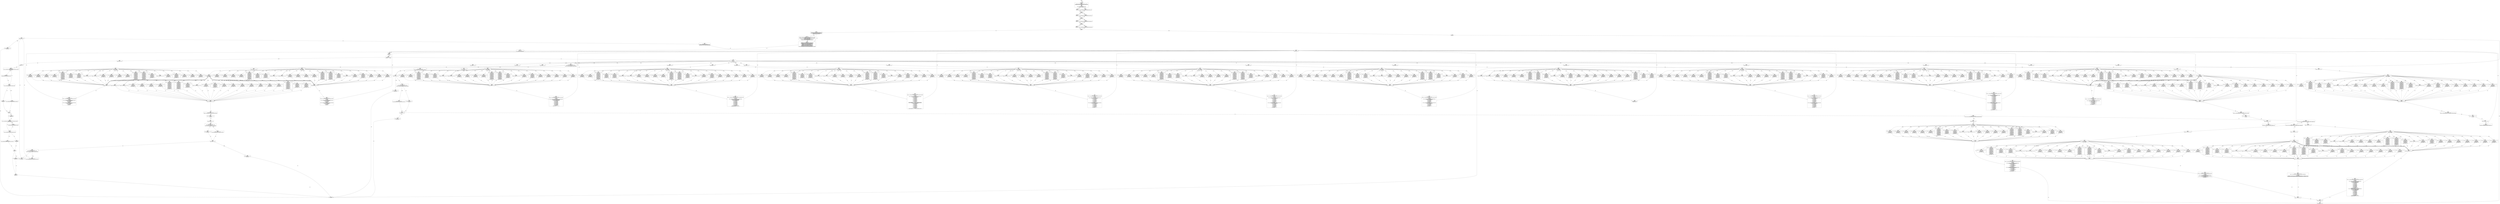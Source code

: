 digraph graphname {
n83646 [shape=box,label="(83646)\nScopes: 10, 0\ndata.destroy()"];
n83645 [shape=box,label="(83645)\nScopes: 499, 10, 0\nhitTest = true"];
n83644 [shape=box,label="(83644)\nScopes: 10, 0"];
n83643 [shape=box,label="(83643)\nScopes: 498, 10, 0\ntmp = false"];
n83642 [shape=box,label="(83642)\nScopes: 497, 10, 0\ntmp = openfl.display._internal.CairoGraphics.cairo.inStroke(x, y)"];
n83641 [shape=box,label="(83641)\nScopes: 10, 0\nvar tmp\nvar tmp = openfl.display._internal.CairoGraphics.hasStroke"];
n83640 [shape=box,label="(83640)\nScopes: 496, 10, 0\nopenfl.display._internal.CairoGraphics.endStroke()"];
n83639 [shape=box,label="(83639)\nScopes: 10, 0\nvar tmp = openfl.display._internal.CairoGraphics.strokeCommands.get_length()\nvar tmp = tmp > 0"];
n83638 [shape=box,label="(83638)\nScopes: 495, 10, 0\nhitTest = true"];
n83637 [shape=box,label="(83637)\nScopes: 10, 0"];
n83636 [shape=box,label="(83636)\nScopes: 494, 10, 0\ntmp = false"];
n83635 [shape=box,label="(83635)\nScopes: 493, 10, 0\ntmp = openfl.display._internal.CairoGraphics.cairo.inFill(x, y)"];
n83634 [shape=box,label="(83634)\nScopes: 10, 0\nvar tmp\nvar tmp = openfl.display._internal.CairoGraphics.hasFill"];
n83633 [shape=box,label="(83633)\nScopes: 492, 10, 0\nopenfl.display._internal.CairoGraphics.endFill()"];
n83632 [shape=box,label="(83632)\nScopes: 10, 0\nvar hitTest = false\nvar tmp = openfl.display._internal.CairoGraphics.fillCommands.get_length()\nvar tmp = tmp > 0"];
n83631 [shape=box,label="(83631)\nScopes: 12, 10, 0"];
n83630 [shape=box,label="(83630)\nLoops: 0\nScopes: 13, 12, 10, 0"];
n83629 [shape=box,label="(83629)\nLoops: 0\nScopes: 468, 13, 12, 10, 0\ndata.prev = type"];
n83628 [shape=box,label="(83628)\nLoops: 0\nScopes: 469, 468, 13, 12, 10, 0"];
n83627 [shape=box,label="(83627)\nLoops: 0\nScopes: 491, 469, 468, 13, 12, 10, 0"];
n83626 [shape=box,label="(83626)\nLoops: 0\nScopes: 490, 469, 468, 13, 12, 10, 0"];
n83625 [shape=box,label="(83625)\nLoops: 0\nScopes: 489, 469, 468, 13, 12, 10, 0\nvar data = data\nvar data = data.oPos\nvar tmp = 1\ndata.oPos = data + tmp"];
n83624 [shape=box,label="(83624)\nLoops: 0\nScopes: 488, 469, 468, 13, 12, 10, 0\nvar data = data\nvar data = data.oPos\nvar tmp = 1\ndata.oPos = data + tmp"];
n83623 [shape=box,label="(83623)\nLoops: 0\nScopes: 487, 469, 468, 13, 12, 10, 0\nvar data = data\nvar data = data.fPos\nvar tmp = 2\ndata.fPos = data + tmp"];
n83622 [shape=box,label="(83622)\nLoops: 0\nScopes: 486, 469, 468, 13, 12, 10, 0\nvar data = data\nvar data = data.fPos\nvar tmp = 2\ndata.fPos = data + tmp"];
n83621 [shape=box,label="(83621)\nLoops: 0\nScopes: 485, 469, 468, 13, 12, 10, 0\nvar data = data\nvar data = data.oPos\nvar tmp = 4\ndata.oPos = data + tmp\nvar data = data\nvar data = data.iPos\nvar tmp = 1\ndata.iPos = data + tmp\nvar data = data\nvar data = data.fPos\nvar tmp = 2\ndata.fPos = data + tmp\nvar data = data\nvar data = data.bPos\nvar tmp = 1\ndata.bPos = data + tmp"];
n83620 [shape=box,label="(83620)\nLoops: 0\nScopes: 484, 469, 468, 13, 12, 10, 0\nvar data = data\nvar data = data.oPos\nvar tmp = 4\ndata.oPos = data + tmp\nvar data = data\nvar data = data.iiPos\nvar tmp = 2\ndata.iiPos = data + tmp\nvar data = data\nvar data = data.ffPos\nvar tmp = 1\ndata.ffPos = data + tmp\nvar data = data\nvar data = data.fPos\nvar tmp = 1\ndata.fPos = data + tmp"];
n83619 [shape=box,label="(83619)\nLoops: 0\nScopes: 483, 469, 468, 13, 12, 10, 0\nvar data = data\nvar data = data.oPos\nvar tmp = 2\ndata.oPos = data + tmp\nvar data = data\nvar data = data.bPos\nvar tmp = 2\ndata.bPos = data + tmp"];
n83618 [shape=box,label="(83618)\nLoops: 0\nScopes: 482, 469, 468, 13, 12, 10, 0"];
n83617 [shape=box,label="(83617)\nLoops: 0\nScopes: 481, 469, 468, 13, 12, 10, 0\nvar data = data\nvar data = data.oPos\nvar tmp = 4\ndata.oPos = data + tmp"];
n83616 [shape=box,label="(83616)\nLoops: 0\nScopes: 480, 469, 468, 13, 12, 10, 0\nvar data = data\nvar data = data.fPos\nvar tmp = 5\ndata.fPos = data + tmp\nvar data = data\nvar data = data.oPos\nvar tmp = 1\ndata.oPos = data + tmp"];
n83615 [shape=box,label="(83615)\nLoops: 0\nScopes: 479, 469, 468, 13, 12, 10, 0\nvar data = data\nvar data = data.fPos\nvar tmp = 4\ndata.fPos = data + tmp"];
n83614 [shape=box,label="(83614)\nLoops: 0\nScopes: 478, 469, 468, 13, 12, 10, 0\nvar data = data\nvar data = data.oPos\nvar tmp = 3\ndata.oPos = data + tmp"];
n83613 [shape=box,label="(83613)\nLoops: 0\nScopes: 477, 469, 468, 13, 12, 10, 0\nvar data = data\nvar data = data.fPos\nvar tmp = 4\ndata.fPos = data + tmp"];
n83612 [shape=box,label="(83612)\nLoops: 0\nScopes: 476, 469, 468, 13, 12, 10, 0\nvar data = data\nvar data = data.fPos\nvar tmp = 3\ndata.fPos = data + tmp"];
n83611 [shape=box,label="(83611)\nLoops: 0\nScopes: 475, 469, 468, 13, 12, 10, 0\nvar data = data\nvar data = data.fPos\nvar tmp = 4\ndata.fPos = data + tmp"];
n83610 [shape=box,label="(83610)\nLoops: 0\nScopes: 474, 469, 468, 13, 12, 10, 0\nvar data = data\nvar data = data.fPos\nvar tmp = 6\ndata.fPos = data + tmp"];
n83609 [shape=box,label="(83609)\nLoops: 0\nScopes: 473, 469, 468, 13, 12, 10, 0\nvar data = data\nvar data = data.oPos\nvar tmp = 1\ndata.oPos = data + tmp"];
n83608 [shape=box,label="(83608)\nLoops: 0\nScopes: 472, 469, 468, 13, 12, 10, 0\nvar data = data\nvar data = data.oPos\nvar tmp = 4\ndata.oPos = data + tmp\nvar data = data\nvar data = data.iiPos\nvar tmp = 2\ndata.iiPos = data + tmp\nvar data = data\nvar data = data.ffPos\nvar tmp = 1\ndata.ffPos = data + tmp\nvar data = data\nvar data = data.fPos\nvar tmp = 1\ndata.fPos = data + tmp"];
n83607 [shape=box,label="(83607)\nLoops: 0\nScopes: 471, 469, 468, 13, 12, 10, 0\nvar data = data\nvar data = data.iPos\nvar tmp = 1\ndata.iPos = data + tmp\nvar data = data\nvar data = data.fPos\nvar tmp = 1\ndata.fPos = data + tmp"];
n83606 [shape=box,label="(83606)\nLoops: 0\nScopes: 470, 469, 468, 13, 12, 10, 0\nvar data = data\nvar data = data.oPos\nvar tmp = 2\ndata.oPos = data + tmp\nvar data = data\nvar data = data.bPos\nvar tmp = 2\ndata.bPos = data + tmp"];
n83605 [shape=box,label="(83605)\nLoops: 0\nScopes: 469, 468, 13, 12, 10, 0\nvar ` = data.prev\nvar tmp = enumIndex `"];
n83604 [shape=box,label="(83604)\nLoops: 0\nScopes: 468, 13, 12, 10, 0"];
n83603 [shape=box,label="(83603)\nLoops: 0\nScopes: 442, 13, 12, 10, 0\nopenfl.display._internal.CairoGraphics.cairo.set_fillRule(cast 0)"];
n83602 [shape=box,label="(83602)\nLoops: 0\nScopes: 443, 442, 13, 12, 10, 0"];
n83601 [shape=box,label="(83601)\nLoops: 0\nScopes: 467, 443, 442, 13, 12, 10, 0\nvar this\nthis = data"];
n83600 [shape=box,label="(83600)\nLoops: 0\nScopes: 443, 442, 13, 12, 10, 0\ndata.prev = openfl.display._internal.DrawCommandType.WINDING_NON_ZERO"];
n83599 [shape=box,label="(83599)\nLoops: 0\nScopes: 444, 443, 442, 13, 12, 10, 0"];
n83598 [shape=box,label="(83598)\nLoops: 0\nScopes: 466, 444, 443, 442, 13, 12, 10, 0"];
n83597 [shape=box,label="(83597)\nLoops: 0\nScopes: 465, 444, 443, 442, 13, 12, 10, 0"];
n83596 [shape=box,label="(83596)\nLoops: 0\nScopes: 464, 444, 443, 442, 13, 12, 10, 0\nvar data = data\nvar data = data.oPos\nvar tmp = 1\ndata.oPos = data + tmp"];
n83595 [shape=box,label="(83595)\nLoops: 0\nScopes: 463, 444, 443, 442, 13, 12, 10, 0\nvar data = data\nvar data = data.oPos\nvar tmp = 1\ndata.oPos = data + tmp"];
n83594 [shape=box,label="(83594)\nLoops: 0\nScopes: 462, 444, 443, 442, 13, 12, 10, 0\nvar data = data\nvar data = data.fPos\nvar tmp = 2\ndata.fPos = data + tmp"];
n83593 [shape=box,label="(83593)\nLoops: 0\nScopes: 461, 444, 443, 442, 13, 12, 10, 0\nvar data = data\nvar data = data.fPos\nvar tmp = 2\ndata.fPos = data + tmp"];
n83592 [shape=box,label="(83592)\nLoops: 0\nScopes: 460, 444, 443, 442, 13, 12, 10, 0\nvar data = data\nvar data = data.oPos\nvar tmp = 4\ndata.oPos = data + tmp\nvar data = data\nvar data = data.iPos\nvar tmp = 1\ndata.iPos = data + tmp\nvar data = data\nvar data = data.fPos\nvar tmp = 2\ndata.fPos = data + tmp\nvar data = data\nvar data = data.bPos\nvar tmp = 1\ndata.bPos = data + tmp"];
n83591 [shape=box,label="(83591)\nLoops: 0\nScopes: 459, 444, 443, 442, 13, 12, 10, 0\nvar data = data\nvar data = data.oPos\nvar tmp = 4\ndata.oPos = data + tmp\nvar data = data\nvar data = data.iiPos\nvar tmp = 2\ndata.iiPos = data + tmp\nvar data = data\nvar data = data.ffPos\nvar tmp = 1\ndata.ffPos = data + tmp\nvar data = data\nvar data = data.fPos\nvar tmp = 1\ndata.fPos = data + tmp"];
n83590 [shape=box,label="(83590)\nLoops: 0\nScopes: 458, 444, 443, 442, 13, 12, 10, 0\nvar data = data\nvar data = data.oPos\nvar tmp = 2\ndata.oPos = data + tmp\nvar data = data\nvar data = data.bPos\nvar tmp = 2\ndata.bPos = data + tmp"];
n83589 [shape=box,label="(83589)\nLoops: 0\nScopes: 457, 444, 443, 442, 13, 12, 10, 0"];
n83588 [shape=box,label="(83588)\nLoops: 0\nScopes: 456, 444, 443, 442, 13, 12, 10, 0\nvar data = data\nvar data = data.oPos\nvar tmp = 4\ndata.oPos = data + tmp"];
n83587 [shape=box,label="(83587)\nLoops: 0\nScopes: 455, 444, 443, 442, 13, 12, 10, 0\nvar data = data\nvar data = data.fPos\nvar tmp = 5\ndata.fPos = data + tmp\nvar data = data\nvar data = data.oPos\nvar tmp = 1\ndata.oPos = data + tmp"];
n83586 [shape=box,label="(83586)\nLoops: 0\nScopes: 454, 444, 443, 442, 13, 12, 10, 0\nvar data = data\nvar data = data.fPos\nvar tmp = 4\ndata.fPos = data + tmp"];
n83585 [shape=box,label="(83585)\nLoops: 0\nScopes: 453, 444, 443, 442, 13, 12, 10, 0\nvar data = data\nvar data = data.oPos\nvar tmp = 3\ndata.oPos = data + tmp"];
n83584 [shape=box,label="(83584)\nLoops: 0\nScopes: 452, 444, 443, 442, 13, 12, 10, 0\nvar data = data\nvar data = data.fPos\nvar tmp = 4\ndata.fPos = data + tmp"];
n83583 [shape=box,label="(83583)\nLoops: 0\nScopes: 451, 444, 443, 442, 13, 12, 10, 0\nvar data = data\nvar data = data.fPos\nvar tmp = 3\ndata.fPos = data + tmp"];
n83582 [shape=box,label="(83582)\nLoops: 0\nScopes: 450, 444, 443, 442, 13, 12, 10, 0\nvar data = data\nvar data = data.fPos\nvar tmp = 4\ndata.fPos = data + tmp"];
n83581 [shape=box,label="(83581)\nLoops: 0\nScopes: 449, 444, 443, 442, 13, 12, 10, 0\nvar data = data\nvar data = data.fPos\nvar tmp = 6\ndata.fPos = data + tmp"];
n83580 [shape=box,label="(83580)\nLoops: 0\nScopes: 448, 444, 443, 442, 13, 12, 10, 0\nvar data = data\nvar data = data.oPos\nvar tmp = 1\ndata.oPos = data + tmp"];
n83579 [shape=box,label="(83579)\nLoops: 0\nScopes: 447, 444, 443, 442, 13, 12, 10, 0\nvar data = data\nvar data = data.oPos\nvar tmp = 4\ndata.oPos = data + tmp\nvar data = data\nvar data = data.iiPos\nvar tmp = 2\ndata.iiPos = data + tmp\nvar data = data\nvar data = data.ffPos\nvar tmp = 1\ndata.ffPos = data + tmp\nvar data = data\nvar data = data.fPos\nvar tmp = 1\ndata.fPos = data + tmp"];
n83578 [shape=box,label="(83578)\nLoops: 0\nScopes: 446, 444, 443, 442, 13, 12, 10, 0\nvar data = data\nvar data = data.iPos\nvar tmp = 1\ndata.iPos = data + tmp\nvar data = data\nvar data = data.fPos\nvar tmp = 1\ndata.fPos = data + tmp"];
n83577 [shape=box,label="(83577)\nLoops: 0\nScopes: 445, 444, 443, 442, 13, 12, 10, 0\nvar data = data\nvar data = data.oPos\nvar tmp = 2\ndata.oPos = data + tmp\nvar data = data\nvar data = data.bPos\nvar tmp = 2\ndata.bPos = data + tmp"];
n83576 [shape=box,label="(83576)\nLoops: 0\nScopes: 444, 443, 442, 13, 12, 10, 0\nvar ` = data.prev\nvar tmp = enumIndex `"];
n83575 [shape=box,label="(83575)\nLoops: 0\nScopes: 443, 442, 13, 12, 10, 0"];
n83574 [shape=box,label="(83574)\nLoops: 0\nScopes: 442, 13, 12, 10, 0"];
n83573 [shape=box,label="(83573)\nLoops: 0\nScopes: 416, 13, 12, 10, 0\nopenfl.display._internal.CairoGraphics.cairo.set_fillRule(cast 1)"];
n83572 [shape=box,label="(83572)\nLoops: 0\nScopes: 417, 416, 13, 12, 10, 0"];
n83571 [shape=box,label="(83571)\nLoops: 0\nScopes: 441, 417, 416, 13, 12, 10, 0\nvar this\nthis = data"];
n83570 [shape=box,label="(83570)\nLoops: 0\nScopes: 417, 416, 13, 12, 10, 0\ndata.prev = openfl.display._internal.DrawCommandType.WINDING_EVEN_ODD"];
n83569 [shape=box,label="(83569)\nLoops: 0\nScopes: 418, 417, 416, 13, 12, 10, 0"];
n83568 [shape=box,label="(83568)\nLoops: 0\nScopes: 440, 418, 417, 416, 13, 12, 10, 0"];
n83567 [shape=box,label="(83567)\nLoops: 0\nScopes: 439, 418, 417, 416, 13, 12, 10, 0"];
n83566 [shape=box,label="(83566)\nLoops: 0\nScopes: 438, 418, 417, 416, 13, 12, 10, 0\nvar data = data\nvar data = data.oPos\nvar tmp = 1\ndata.oPos = data + tmp"];
n83565 [shape=box,label="(83565)\nLoops: 0\nScopes: 437, 418, 417, 416, 13, 12, 10, 0\nvar data = data\nvar data = data.oPos\nvar tmp = 1\ndata.oPos = data + tmp"];
n83564 [shape=box,label="(83564)\nLoops: 0\nScopes: 436, 418, 417, 416, 13, 12, 10, 0\nvar data = data\nvar data = data.fPos\nvar tmp = 2\ndata.fPos = data + tmp"];
n83563 [shape=box,label="(83563)\nLoops: 0\nScopes: 435, 418, 417, 416, 13, 12, 10, 0\nvar data = data\nvar data = data.fPos\nvar tmp = 2\ndata.fPos = data + tmp"];
n83562 [shape=box,label="(83562)\nLoops: 0\nScopes: 434, 418, 417, 416, 13, 12, 10, 0\nvar data = data\nvar data = data.oPos\nvar tmp = 4\ndata.oPos = data + tmp\nvar data = data\nvar data = data.iPos\nvar tmp = 1\ndata.iPos = data + tmp\nvar data = data\nvar data = data.fPos\nvar tmp = 2\ndata.fPos = data + tmp\nvar data = data\nvar data = data.bPos\nvar tmp = 1\ndata.bPos = data + tmp"];
n83561 [shape=box,label="(83561)\nLoops: 0\nScopes: 433, 418, 417, 416, 13, 12, 10, 0\nvar data = data\nvar data = data.oPos\nvar tmp = 4\ndata.oPos = data + tmp\nvar data = data\nvar data = data.iiPos\nvar tmp = 2\ndata.iiPos = data + tmp\nvar data = data\nvar data = data.ffPos\nvar tmp = 1\ndata.ffPos = data + tmp\nvar data = data\nvar data = data.fPos\nvar tmp = 1\ndata.fPos = data + tmp"];
n83560 [shape=box,label="(83560)\nLoops: 0\nScopes: 432, 418, 417, 416, 13, 12, 10, 0\nvar data = data\nvar data = data.oPos\nvar tmp = 2\ndata.oPos = data + tmp\nvar data = data\nvar data = data.bPos\nvar tmp = 2\ndata.bPos = data + tmp"];
n83559 [shape=box,label="(83559)\nLoops: 0\nScopes: 431, 418, 417, 416, 13, 12, 10, 0"];
n83558 [shape=box,label="(83558)\nLoops: 0\nScopes: 430, 418, 417, 416, 13, 12, 10, 0\nvar data = data\nvar data = data.oPos\nvar tmp = 4\ndata.oPos = data + tmp"];
n83557 [shape=box,label="(83557)\nLoops: 0\nScopes: 429, 418, 417, 416, 13, 12, 10, 0\nvar data = data\nvar data = data.fPos\nvar tmp = 5\ndata.fPos = data + tmp\nvar data = data\nvar data = data.oPos\nvar tmp = 1\ndata.oPos = data + tmp"];
n83556 [shape=box,label="(83556)\nLoops: 0\nScopes: 428, 418, 417, 416, 13, 12, 10, 0\nvar data = data\nvar data = data.fPos\nvar tmp = 4\ndata.fPos = data + tmp"];
n83555 [shape=box,label="(83555)\nLoops: 0\nScopes: 427, 418, 417, 416, 13, 12, 10, 0\nvar data = data\nvar data = data.oPos\nvar tmp = 3\ndata.oPos = data + tmp"];
n83554 [shape=box,label="(83554)\nLoops: 0\nScopes: 426, 418, 417, 416, 13, 12, 10, 0\nvar data = data\nvar data = data.fPos\nvar tmp = 4\ndata.fPos = data + tmp"];
n83553 [shape=box,label="(83553)\nLoops: 0\nScopes: 425, 418, 417, 416, 13, 12, 10, 0\nvar data = data\nvar data = data.fPos\nvar tmp = 3\ndata.fPos = data + tmp"];
n83552 [shape=box,label="(83552)\nLoops: 0\nScopes: 424, 418, 417, 416, 13, 12, 10, 0\nvar data = data\nvar data = data.fPos\nvar tmp = 4\ndata.fPos = data + tmp"];
n83551 [shape=box,label="(83551)\nLoops: 0\nScopes: 423, 418, 417, 416, 13, 12, 10, 0\nvar data = data\nvar data = data.fPos\nvar tmp = 6\ndata.fPos = data + tmp"];
n83550 [shape=box,label="(83550)\nLoops: 0\nScopes: 422, 418, 417, 416, 13, 12, 10, 0\nvar data = data\nvar data = data.oPos\nvar tmp = 1\ndata.oPos = data + tmp"];
n83549 [shape=box,label="(83549)\nLoops: 0\nScopes: 421, 418, 417, 416, 13, 12, 10, 0\nvar data = data\nvar data = data.oPos\nvar tmp = 4\ndata.oPos = data + tmp\nvar data = data\nvar data = data.iiPos\nvar tmp = 2\ndata.iiPos = data + tmp\nvar data = data\nvar data = data.ffPos\nvar tmp = 1\ndata.ffPos = data + tmp\nvar data = data\nvar data = data.fPos\nvar tmp = 1\ndata.fPos = data + tmp"];
n83548 [shape=box,label="(83548)\nLoops: 0\nScopes: 420, 418, 417, 416, 13, 12, 10, 0\nvar data = data\nvar data = data.iPos\nvar tmp = 1\ndata.iPos = data + tmp\nvar data = data\nvar data = data.fPos\nvar tmp = 1\ndata.fPos = data + tmp"];
n83547 [shape=box,label="(83547)\nLoops: 0\nScopes: 419, 418, 417, 416, 13, 12, 10, 0\nvar data = data\nvar data = data.oPos\nvar tmp = 2\ndata.oPos = data + tmp\nvar data = data\nvar data = data.bPos\nvar tmp = 2\ndata.bPos = data + tmp"];
n83546 [shape=box,label="(83546)\nLoops: 0\nScopes: 418, 417, 416, 13, 12, 10, 0\nvar ` = data.prev\nvar tmp = enumIndex `"];
n83545 [shape=box,label="(83545)\nLoops: 0\nScopes: 417, 416, 13, 12, 10, 0"];
n83544 [shape=box,label="(83544)\nLoops: 0\nScopes: 416, 13, 12, 10, 0"];
n83543 [shape=box,label="(83543)\nLoops: 0\nScopes: 392, 13, 12, 10, 0\ndata.prev = openfl.display._internal.DrawCommandType.MOVE_TO\nvar this\nthis = data\nvar c = cast this\nvar tmp = openfl.display._internal.CairoGraphics.fillCommands\nvar c = cast c.buffer.f[cast c.fPos]\nvar c = cast c.buffer.f\nvar c = cast c.fPos + 1\nvar c = c[c]\ntmp.moveTo(c, c)\nvar tmp = openfl.display._internal.CairoGraphics.strokeCommands\nvar c = cast c.buffer.f[cast c.fPos]\nvar c = cast c.buffer.f\nvar c = cast c.fPos + 1\nvar c = c[c]\ntmp.moveTo(c, c)"];
n83542 [shape=box,label="(83542)\nLoops: 0\nScopes: 393, 392, 13, 12, 10, 0"];
n83541 [shape=box,label="(83541)\nLoops: 0\nScopes: 415, 393, 392, 13, 12, 10, 0"];
n83540 [shape=box,label="(83540)\nLoops: 0\nScopes: 414, 393, 392, 13, 12, 10, 0"];
n83539 [shape=box,label="(83539)\nLoops: 0\nScopes: 413, 393, 392, 13, 12, 10, 0\nvar data = data\nvar data = data.oPos\nvar tmp = 1\ndata.oPos = data + tmp"];
n83538 [shape=box,label="(83538)\nLoops: 0\nScopes: 412, 393, 392, 13, 12, 10, 0\nvar data = data\nvar data = data.oPos\nvar tmp = 1\ndata.oPos = data + tmp"];
n83537 [shape=box,label="(83537)\nLoops: 0\nScopes: 411, 393, 392, 13, 12, 10, 0\nvar data = data\nvar data = data.fPos\nvar tmp = 2\ndata.fPos = data + tmp"];
n83536 [shape=box,label="(83536)\nLoops: 0\nScopes: 410, 393, 392, 13, 12, 10, 0\nvar data = data\nvar data = data.fPos\nvar tmp = 2\ndata.fPos = data + tmp"];
n83535 [shape=box,label="(83535)\nLoops: 0\nScopes: 409, 393, 392, 13, 12, 10, 0\nvar data = data\nvar data = data.oPos\nvar tmp = 4\ndata.oPos = data + tmp\nvar data = data\nvar data = data.iPos\nvar tmp = 1\ndata.iPos = data + tmp\nvar data = data\nvar data = data.fPos\nvar tmp = 2\ndata.fPos = data + tmp\nvar data = data\nvar data = data.bPos\nvar tmp = 1\ndata.bPos = data + tmp"];
n83534 [shape=box,label="(83534)\nLoops: 0\nScopes: 408, 393, 392, 13, 12, 10, 0\nvar data = data\nvar data = data.oPos\nvar tmp = 4\ndata.oPos = data + tmp\nvar data = data\nvar data = data.iiPos\nvar tmp = 2\ndata.iiPos = data + tmp\nvar data = data\nvar data = data.ffPos\nvar tmp = 1\ndata.ffPos = data + tmp\nvar data = data\nvar data = data.fPos\nvar tmp = 1\ndata.fPos = data + tmp"];
n83533 [shape=box,label="(83533)\nLoops: 0\nScopes: 407, 393, 392, 13, 12, 10, 0\nvar data = data\nvar data = data.oPos\nvar tmp = 2\ndata.oPos = data + tmp\nvar data = data\nvar data = data.bPos\nvar tmp = 2\ndata.bPos = data + tmp"];
n83532 [shape=box,label="(83532)\nLoops: 0\nScopes: 406, 393, 392, 13, 12, 10, 0"];
n83531 [shape=box,label="(83531)\nLoops: 0\nScopes: 405, 393, 392, 13, 12, 10, 0\nvar data = data\nvar data = data.oPos\nvar tmp = 4\ndata.oPos = data + tmp"];
n83530 [shape=box,label="(83530)\nLoops: 0\nScopes: 404, 393, 392, 13, 12, 10, 0\nvar data = data\nvar data = data.fPos\nvar tmp = 5\ndata.fPos = data + tmp\nvar data = data\nvar data = data.oPos\nvar tmp = 1\ndata.oPos = data + tmp"];
n83529 [shape=box,label="(83529)\nLoops: 0\nScopes: 403, 393, 392, 13, 12, 10, 0\nvar data = data\nvar data = data.fPos\nvar tmp = 4\ndata.fPos = data + tmp"];
n83528 [shape=box,label="(83528)\nLoops: 0\nScopes: 402, 393, 392, 13, 12, 10, 0\nvar data = data\nvar data = data.oPos\nvar tmp = 3\ndata.oPos = data + tmp"];
n83527 [shape=box,label="(83527)\nLoops: 0\nScopes: 401, 393, 392, 13, 12, 10, 0\nvar data = data\nvar data = data.fPos\nvar tmp = 4\ndata.fPos = data + tmp"];
n83526 [shape=box,label="(83526)\nLoops: 0\nScopes: 400, 393, 392, 13, 12, 10, 0\nvar data = data\nvar data = data.fPos\nvar tmp = 3\ndata.fPos = data + tmp"];
n83525 [shape=box,label="(83525)\nLoops: 0\nScopes: 399, 393, 392, 13, 12, 10, 0\nvar data = data\nvar data = data.fPos\nvar tmp = 4\ndata.fPos = data + tmp"];
n83524 [shape=box,label="(83524)\nLoops: 0\nScopes: 398, 393, 392, 13, 12, 10, 0\nvar data = data\nvar data = data.fPos\nvar tmp = 6\ndata.fPos = data + tmp"];
n83523 [shape=box,label="(83523)\nLoops: 0\nScopes: 397, 393, 392, 13, 12, 10, 0\nvar data = data\nvar data = data.oPos\nvar tmp = 1\ndata.oPos = data + tmp"];
n83522 [shape=box,label="(83522)\nLoops: 0\nScopes: 396, 393, 392, 13, 12, 10, 0\nvar data = data\nvar data = data.oPos\nvar tmp = 4\ndata.oPos = data + tmp\nvar data = data\nvar data = data.iiPos\nvar tmp = 2\ndata.iiPos = data + tmp\nvar data = data\nvar data = data.ffPos\nvar tmp = 1\ndata.ffPos = data + tmp\nvar data = data\nvar data = data.fPos\nvar tmp = 1\ndata.fPos = data + tmp"];
n83521 [shape=box,label="(83521)\nLoops: 0\nScopes: 395, 393, 392, 13, 12, 10, 0\nvar data = data\nvar data = data.iPos\nvar tmp = 1\ndata.iPos = data + tmp\nvar data = data\nvar data = data.fPos\nvar tmp = 1\ndata.fPos = data + tmp"];
n83520 [shape=box,label="(83520)\nLoops: 0\nScopes: 394, 393, 392, 13, 12, 10, 0\nvar data = data\nvar data = data.oPos\nvar tmp = 2\ndata.oPos = data + tmp\nvar data = data\nvar data = data.bPos\nvar tmp = 2\ndata.bPos = data + tmp"];
n83519 [shape=box,label="(83519)\nLoops: 0\nScopes: 393, 392, 13, 12, 10, 0\nvar ` = data.prev\nvar tmp = enumIndex `"];
n83518 [shape=box,label="(83518)\nLoops: 0\nScopes: 392, 13, 12, 10, 0"];
n83517 [shape=box,label="(83517)\nLoops: 0\nScopes: 368, 13, 12, 10, 0\ndata.prev = openfl.display._internal.DrawCommandType.LINE_TO\nvar this\nthis = data\nvar c = cast this\nvar tmp = openfl.display._internal.CairoGraphics.fillCommands\nvar c = cast c.buffer.f[cast c.fPos]\nvar c = cast c.buffer.f\nvar c = cast c.fPos + 1\nvar c = c[c]\ntmp.lineTo(c, c)\nvar tmp = openfl.display._internal.CairoGraphics.strokeCommands\nvar c = cast c.buffer.f[cast c.fPos]\nvar c = cast c.buffer.f\nvar c = cast c.fPos + 1\nvar c = c[c]\ntmp.lineTo(c, c)"];
n83516 [shape=box,label="(83516)\nLoops: 0\nScopes: 369, 368, 13, 12, 10, 0"];
n83515 [shape=box,label="(83515)\nLoops: 0\nScopes: 391, 369, 368, 13, 12, 10, 0"];
n83514 [shape=box,label="(83514)\nLoops: 0\nScopes: 390, 369, 368, 13, 12, 10, 0"];
n83513 [shape=box,label="(83513)\nLoops: 0\nScopes: 389, 369, 368, 13, 12, 10, 0\nvar data = data\nvar data = data.oPos\nvar tmp = 1\ndata.oPos = data + tmp"];
n83512 [shape=box,label="(83512)\nLoops: 0\nScopes: 388, 369, 368, 13, 12, 10, 0\nvar data = data\nvar data = data.oPos\nvar tmp = 1\ndata.oPos = data + tmp"];
n83511 [shape=box,label="(83511)\nLoops: 0\nScopes: 387, 369, 368, 13, 12, 10, 0\nvar data = data\nvar data = data.fPos\nvar tmp = 2\ndata.fPos = data + tmp"];
n83510 [shape=box,label="(83510)\nLoops: 0\nScopes: 386, 369, 368, 13, 12, 10, 0\nvar data = data\nvar data = data.fPos\nvar tmp = 2\ndata.fPos = data + tmp"];
n83509 [shape=box,label="(83509)\nLoops: 0\nScopes: 385, 369, 368, 13, 12, 10, 0\nvar data = data\nvar data = data.oPos\nvar tmp = 4\ndata.oPos = data + tmp\nvar data = data\nvar data = data.iPos\nvar tmp = 1\ndata.iPos = data + tmp\nvar data = data\nvar data = data.fPos\nvar tmp = 2\ndata.fPos = data + tmp\nvar data = data\nvar data = data.bPos\nvar tmp = 1\ndata.bPos = data + tmp"];
n83508 [shape=box,label="(83508)\nLoops: 0\nScopes: 384, 369, 368, 13, 12, 10, 0\nvar data = data\nvar data = data.oPos\nvar tmp = 4\ndata.oPos = data + tmp\nvar data = data\nvar data = data.iiPos\nvar tmp = 2\ndata.iiPos = data + tmp\nvar data = data\nvar data = data.ffPos\nvar tmp = 1\ndata.ffPos = data + tmp\nvar data = data\nvar data = data.fPos\nvar tmp = 1\ndata.fPos = data + tmp"];
n83507 [shape=box,label="(83507)\nLoops: 0\nScopes: 383, 369, 368, 13, 12, 10, 0\nvar data = data\nvar data = data.oPos\nvar tmp = 2\ndata.oPos = data + tmp\nvar data = data\nvar data = data.bPos\nvar tmp = 2\ndata.bPos = data + tmp"];
n83506 [shape=box,label="(83506)\nLoops: 0\nScopes: 382, 369, 368, 13, 12, 10, 0"];
n83505 [shape=box,label="(83505)\nLoops: 0\nScopes: 381, 369, 368, 13, 12, 10, 0\nvar data = data\nvar data = data.oPos\nvar tmp = 4\ndata.oPos = data + tmp"];
n83504 [shape=box,label="(83504)\nLoops: 0\nScopes: 380, 369, 368, 13, 12, 10, 0\nvar data = data\nvar data = data.fPos\nvar tmp = 5\ndata.fPos = data + tmp\nvar data = data\nvar data = data.oPos\nvar tmp = 1\ndata.oPos = data + tmp"];
n83503 [shape=box,label="(83503)\nLoops: 0\nScopes: 379, 369, 368, 13, 12, 10, 0\nvar data = data\nvar data = data.fPos\nvar tmp = 4\ndata.fPos = data + tmp"];
n83502 [shape=box,label="(83502)\nLoops: 0\nScopes: 378, 369, 368, 13, 12, 10, 0\nvar data = data\nvar data = data.oPos\nvar tmp = 3\ndata.oPos = data + tmp"];
n83501 [shape=box,label="(83501)\nLoops: 0\nScopes: 377, 369, 368, 13, 12, 10, 0\nvar data = data\nvar data = data.fPos\nvar tmp = 4\ndata.fPos = data + tmp"];
n83500 [shape=box,label="(83500)\nLoops: 0\nScopes: 376, 369, 368, 13, 12, 10, 0\nvar data = data\nvar data = data.fPos\nvar tmp = 3\ndata.fPos = data + tmp"];
n83499 [shape=box,label="(83499)\nLoops: 0\nScopes: 375, 369, 368, 13, 12, 10, 0\nvar data = data\nvar data = data.fPos\nvar tmp = 4\ndata.fPos = data + tmp"];
n83498 [shape=box,label="(83498)\nLoops: 0\nScopes: 374, 369, 368, 13, 12, 10, 0\nvar data = data\nvar data = data.fPos\nvar tmp = 6\ndata.fPos = data + tmp"];
n83497 [shape=box,label="(83497)\nLoops: 0\nScopes: 373, 369, 368, 13, 12, 10, 0\nvar data = data\nvar data = data.oPos\nvar tmp = 1\ndata.oPos = data + tmp"];
n83496 [shape=box,label="(83496)\nLoops: 0\nScopes: 372, 369, 368, 13, 12, 10, 0\nvar data = data\nvar data = data.oPos\nvar tmp = 4\ndata.oPos = data + tmp\nvar data = data\nvar data = data.iiPos\nvar tmp = 2\ndata.iiPos = data + tmp\nvar data = data\nvar data = data.ffPos\nvar tmp = 1\ndata.ffPos = data + tmp\nvar data = data\nvar data = data.fPos\nvar tmp = 1\ndata.fPos = data + tmp"];
n83495 [shape=box,label="(83495)\nLoops: 0\nScopes: 371, 369, 368, 13, 12, 10, 0\nvar data = data\nvar data = data.iPos\nvar tmp = 1\ndata.iPos = data + tmp\nvar data = data\nvar data = data.fPos\nvar tmp = 1\ndata.fPos = data + tmp"];
n83494 [shape=box,label="(83494)\nLoops: 0\nScopes: 370, 369, 368, 13, 12, 10, 0\nvar data = data\nvar data = data.oPos\nvar tmp = 2\ndata.oPos = data + tmp\nvar data = data\nvar data = data.bPos\nvar tmp = 2\ndata.bPos = data + tmp"];
n83493 [shape=box,label="(83493)\nLoops: 0\nScopes: 369, 368, 13, 12, 10, 0\nvar ` = data.prev\nvar tmp = enumIndex `"];
n83492 [shape=box,label="(83492)\nLoops: 0\nScopes: 368, 13, 12, 10, 0"];
n83491 [shape=box,label="(83491)\nLoops: 0\nScopes: 344, 13, 12, 10, 0\ndata.prev = openfl.display._internal.DrawCommandType.LINE_STYLE\nvar this\nthis = data\nvar c = cast this\nvar tmp = openfl.display._internal.CairoGraphics.strokeCommands\nvar c = cast cast c.buffer.o[cast c.oPos]\nvar c = cast c.buffer.i[cast c.iPos]\nvar c = cast c.buffer.b[cast c.bPos]\nvar c = cast c.buffer.o\nvar c = cast c.oPos + 1\nvar c = cast c[c]\nvar c = cast c.buffer.o\nvar c = cast c.oPos + 2\nvar c = cast c[c]\nvar c = cast c.buffer.o\nvar c = cast c.oPos + 3\nvar c = cast c[c]\nvar c = cast c.buffer.f\nvar c = cast c.fPos + 1\nvar c = c[c]\ntmp.lineStyle(c, c, 1, c, c, c, c, c)"];
n83490 [shape=box,label="(83490)\nLoops: 0\nScopes: 345, 344, 13, 12, 10, 0"];
n83489 [shape=box,label="(83489)\nLoops: 0\nScopes: 367, 345, 344, 13, 12, 10, 0"];
n83488 [shape=box,label="(83488)\nLoops: 0\nScopes: 366, 345, 344, 13, 12, 10, 0"];
n83487 [shape=box,label="(83487)\nLoops: 0\nScopes: 365, 345, 344, 13, 12, 10, 0\nvar data = data\nvar data = data.oPos\nvar tmp = 1\ndata.oPos = data + tmp"];
n83486 [shape=box,label="(83486)\nLoops: 0\nScopes: 364, 345, 344, 13, 12, 10, 0\nvar data = data\nvar data = data.oPos\nvar tmp = 1\ndata.oPos = data + tmp"];
n83485 [shape=box,label="(83485)\nLoops: 0\nScopes: 363, 345, 344, 13, 12, 10, 0\nvar data = data\nvar data = data.fPos\nvar tmp = 2\ndata.fPos = data + tmp"];
n83484 [shape=box,label="(83484)\nLoops: 0\nScopes: 362, 345, 344, 13, 12, 10, 0\nvar data = data\nvar data = data.fPos\nvar tmp = 2\ndata.fPos = data + tmp"];
n83483 [shape=box,label="(83483)\nLoops: 0\nScopes: 361, 345, 344, 13, 12, 10, 0\nvar data = data\nvar data = data.oPos\nvar tmp = 4\ndata.oPos = data + tmp\nvar data = data\nvar data = data.iPos\nvar tmp = 1\ndata.iPos = data + tmp\nvar data = data\nvar data = data.fPos\nvar tmp = 2\ndata.fPos = data + tmp\nvar data = data\nvar data = data.bPos\nvar tmp = 1\ndata.bPos = data + tmp"];
n83482 [shape=box,label="(83482)\nLoops: 0\nScopes: 360, 345, 344, 13, 12, 10, 0\nvar data = data\nvar data = data.oPos\nvar tmp = 4\ndata.oPos = data + tmp\nvar data = data\nvar data = data.iiPos\nvar tmp = 2\ndata.iiPos = data + tmp\nvar data = data\nvar data = data.ffPos\nvar tmp = 1\ndata.ffPos = data + tmp\nvar data = data\nvar data = data.fPos\nvar tmp = 1\ndata.fPos = data + tmp"];
n83481 [shape=box,label="(83481)\nLoops: 0\nScopes: 359, 345, 344, 13, 12, 10, 0\nvar data = data\nvar data = data.oPos\nvar tmp = 2\ndata.oPos = data + tmp\nvar data = data\nvar data = data.bPos\nvar tmp = 2\ndata.bPos = data + tmp"];
n83480 [shape=box,label="(83480)\nLoops: 0\nScopes: 358, 345, 344, 13, 12, 10, 0"];
n83479 [shape=box,label="(83479)\nLoops: 0\nScopes: 357, 345, 344, 13, 12, 10, 0\nvar data = data\nvar data = data.oPos\nvar tmp = 4\ndata.oPos = data + tmp"];
n83478 [shape=box,label="(83478)\nLoops: 0\nScopes: 356, 345, 344, 13, 12, 10, 0\nvar data = data\nvar data = data.fPos\nvar tmp = 5\ndata.fPos = data + tmp\nvar data = data\nvar data = data.oPos\nvar tmp = 1\ndata.oPos = data + tmp"];
n83477 [shape=box,label="(83477)\nLoops: 0\nScopes: 355, 345, 344, 13, 12, 10, 0\nvar data = data\nvar data = data.fPos\nvar tmp = 4\ndata.fPos = data + tmp"];
n83476 [shape=box,label="(83476)\nLoops: 0\nScopes: 354, 345, 344, 13, 12, 10, 0\nvar data = data\nvar data = data.oPos\nvar tmp = 3\ndata.oPos = data + tmp"];
n83475 [shape=box,label="(83475)\nLoops: 0\nScopes: 353, 345, 344, 13, 12, 10, 0\nvar data = data\nvar data = data.fPos\nvar tmp = 4\ndata.fPos = data + tmp"];
n83474 [shape=box,label="(83474)\nLoops: 0\nScopes: 352, 345, 344, 13, 12, 10, 0\nvar data = data\nvar data = data.fPos\nvar tmp = 3\ndata.fPos = data + tmp"];
n83473 [shape=box,label="(83473)\nLoops: 0\nScopes: 351, 345, 344, 13, 12, 10, 0\nvar data = data\nvar data = data.fPos\nvar tmp = 4\ndata.fPos = data + tmp"];
n83472 [shape=box,label="(83472)\nLoops: 0\nScopes: 350, 345, 344, 13, 12, 10, 0\nvar data = data\nvar data = data.fPos\nvar tmp = 6\ndata.fPos = data + tmp"];
n83471 [shape=box,label="(83471)\nLoops: 0\nScopes: 349, 345, 344, 13, 12, 10, 0\nvar data = data\nvar data = data.oPos\nvar tmp = 1\ndata.oPos = data + tmp"];
n83470 [shape=box,label="(83470)\nLoops: 0\nScopes: 348, 345, 344, 13, 12, 10, 0\nvar data = data\nvar data = data.oPos\nvar tmp = 4\ndata.oPos = data + tmp\nvar data = data\nvar data = data.iiPos\nvar tmp = 2\ndata.iiPos = data + tmp\nvar data = data\nvar data = data.ffPos\nvar tmp = 1\ndata.ffPos = data + tmp\nvar data = data\nvar data = data.fPos\nvar tmp = 1\ndata.fPos = data + tmp"];
n83469 [shape=box,label="(83469)\nLoops: 0\nScopes: 347, 345, 344, 13, 12, 10, 0\nvar data = data\nvar data = data.iPos\nvar tmp = 1\ndata.iPos = data + tmp\nvar data = data\nvar data = data.fPos\nvar tmp = 1\ndata.fPos = data + tmp"];
n83468 [shape=box,label="(83468)\nLoops: 0\nScopes: 346, 345, 344, 13, 12, 10, 0\nvar data = data\nvar data = data.oPos\nvar tmp = 2\ndata.oPos = data + tmp\nvar data = data\nvar data = data.bPos\nvar tmp = 2\ndata.bPos = data + tmp"];
n83467 [shape=box,label="(83467)\nLoops: 0\nScopes: 345, 344, 13, 12, 10, 0\nvar ` = data.prev\nvar tmp = enumIndex `"];
n83466 [shape=box,label="(83466)\nLoops: 0\nScopes: 344, 13, 12, 10, 0"];
n83465 [shape=box,label="(83465)\nLoops: 0\nScopes: 320, 13, 12, 10, 0\ndata.prev = openfl.display._internal.DrawCommandType.LINE_GRADIENT_STYLE\nvar this\nthis = data\nvar c = cast this\nvar tmp = openfl.display._internal.CairoGraphics.strokeCommands\nvar c = cast cast c.buffer.o[cast c.oPos]\nvar c = cast c.buffer.ii[cast c.iiPos]\nvar c = cast c.buffer.ff[cast c.ffPos]\nvar c = cast c.buffer.ii\nvar c = cast c.iiPos + 1\nvar c = c[c]\nvar c = cast c.buffer.o\nvar c = cast c.oPos + 1\nvar c = cast c[c]\nvar c = cast c.buffer.o\nvar c = cast c.oPos + 2\nvar c = cast c[c]\nvar c = cast c.buffer.o\nvar c = cast c.oPos + 3\nvar c = cast c[c]\nvar c = cast c.buffer.f[cast c.fPos]\ntmp.lineGradientStyle(c, c, c, c, c, c, c, c)"];
n83464 [shape=box,label="(83464)\nLoops: 0\nScopes: 321, 320, 13, 12, 10, 0"];
n83463 [shape=box,label="(83463)\nLoops: 0\nScopes: 343, 321, 320, 13, 12, 10, 0"];
n83462 [shape=box,label="(83462)\nLoops: 0\nScopes: 342, 321, 320, 13, 12, 10, 0"];
n83461 [shape=box,label="(83461)\nLoops: 0\nScopes: 341, 321, 320, 13, 12, 10, 0\nvar data = data\nvar data = data.oPos\nvar tmp = 1\ndata.oPos = data + tmp"];
n83460 [shape=box,label="(83460)\nLoops: 0\nScopes: 340, 321, 320, 13, 12, 10, 0\nvar data = data\nvar data = data.oPos\nvar tmp = 1\ndata.oPos = data + tmp"];
n83459 [shape=box,label="(83459)\nLoops: 0\nScopes: 339, 321, 320, 13, 12, 10, 0\nvar data = data\nvar data = data.fPos\nvar tmp = 2\ndata.fPos = data + tmp"];
n83458 [shape=box,label="(83458)\nLoops: 0\nScopes: 338, 321, 320, 13, 12, 10, 0\nvar data = data\nvar data = data.fPos\nvar tmp = 2\ndata.fPos = data + tmp"];
n83457 [shape=box,label="(83457)\nLoops: 0\nScopes: 337, 321, 320, 13, 12, 10, 0\nvar data = data\nvar data = data.oPos\nvar tmp = 4\ndata.oPos = data + tmp\nvar data = data\nvar data = data.iPos\nvar tmp = 1\ndata.iPos = data + tmp\nvar data = data\nvar data = data.fPos\nvar tmp = 2\ndata.fPos = data + tmp\nvar data = data\nvar data = data.bPos\nvar tmp = 1\ndata.bPos = data + tmp"];
n83456 [shape=box,label="(83456)\nLoops: 0\nScopes: 336, 321, 320, 13, 12, 10, 0\nvar data = data\nvar data = data.oPos\nvar tmp = 4\ndata.oPos = data + tmp\nvar data = data\nvar data = data.iiPos\nvar tmp = 2\ndata.iiPos = data + tmp\nvar data = data\nvar data = data.ffPos\nvar tmp = 1\ndata.ffPos = data + tmp\nvar data = data\nvar data = data.fPos\nvar tmp = 1\ndata.fPos = data + tmp"];
n83455 [shape=box,label="(83455)\nLoops: 0\nScopes: 335, 321, 320, 13, 12, 10, 0\nvar data = data\nvar data = data.oPos\nvar tmp = 2\ndata.oPos = data + tmp\nvar data = data\nvar data = data.bPos\nvar tmp = 2\ndata.bPos = data + tmp"];
n83454 [shape=box,label="(83454)\nLoops: 0\nScopes: 334, 321, 320, 13, 12, 10, 0"];
n83453 [shape=box,label="(83453)\nLoops: 0\nScopes: 333, 321, 320, 13, 12, 10, 0\nvar data = data\nvar data = data.oPos\nvar tmp = 4\ndata.oPos = data + tmp"];
n83452 [shape=box,label="(83452)\nLoops: 0\nScopes: 332, 321, 320, 13, 12, 10, 0\nvar data = data\nvar data = data.fPos\nvar tmp = 5\ndata.fPos = data + tmp\nvar data = data\nvar data = data.oPos\nvar tmp = 1\ndata.oPos = data + tmp"];
n83451 [shape=box,label="(83451)\nLoops: 0\nScopes: 331, 321, 320, 13, 12, 10, 0\nvar data = data\nvar data = data.fPos\nvar tmp = 4\ndata.fPos = data + tmp"];
n83450 [shape=box,label="(83450)\nLoops: 0\nScopes: 330, 321, 320, 13, 12, 10, 0\nvar data = data\nvar data = data.oPos\nvar tmp = 3\ndata.oPos = data + tmp"];
n83449 [shape=box,label="(83449)\nLoops: 0\nScopes: 329, 321, 320, 13, 12, 10, 0\nvar data = data\nvar data = data.fPos\nvar tmp = 4\ndata.fPos = data + tmp"];
n83448 [shape=box,label="(83448)\nLoops: 0\nScopes: 328, 321, 320, 13, 12, 10, 0\nvar data = data\nvar data = data.fPos\nvar tmp = 3\ndata.fPos = data + tmp"];
n83447 [shape=box,label="(83447)\nLoops: 0\nScopes: 327, 321, 320, 13, 12, 10, 0\nvar data = data\nvar data = data.fPos\nvar tmp = 4\ndata.fPos = data + tmp"];
n83446 [shape=box,label="(83446)\nLoops: 0\nScopes: 326, 321, 320, 13, 12, 10, 0\nvar data = data\nvar data = data.fPos\nvar tmp = 6\ndata.fPos = data + tmp"];
n83445 [shape=box,label="(83445)\nLoops: 0\nScopes: 325, 321, 320, 13, 12, 10, 0\nvar data = data\nvar data = data.oPos\nvar tmp = 1\ndata.oPos = data + tmp"];
n83444 [shape=box,label="(83444)\nLoops: 0\nScopes: 324, 321, 320, 13, 12, 10, 0\nvar data = data\nvar data = data.oPos\nvar tmp = 4\ndata.oPos = data + tmp\nvar data = data\nvar data = data.iiPos\nvar tmp = 2\ndata.iiPos = data + tmp\nvar data = data\nvar data = data.ffPos\nvar tmp = 1\ndata.ffPos = data + tmp\nvar data = data\nvar data = data.fPos\nvar tmp = 1\ndata.fPos = data + tmp"];
n83443 [shape=box,label="(83443)\nLoops: 0\nScopes: 323, 321, 320, 13, 12, 10, 0\nvar data = data\nvar data = data.iPos\nvar tmp = 1\ndata.iPos = data + tmp\nvar data = data\nvar data = data.fPos\nvar tmp = 1\ndata.fPos = data + tmp"];
n83442 [shape=box,label="(83442)\nLoops: 0\nScopes: 322, 321, 320, 13, 12, 10, 0\nvar data = data\nvar data = data.oPos\nvar tmp = 2\ndata.oPos = data + tmp\nvar data = data\nvar data = data.bPos\nvar tmp = 2\ndata.bPos = data + tmp"];
n83441 [shape=box,label="(83441)\nLoops: 0\nScopes: 321, 320, 13, 12, 10, 0\nvar ` = data.prev\nvar tmp = enumIndex `"];
n83440 [shape=box,label="(83440)\nLoops: 0\nScopes: 320, 13, 12, 10, 0"];
n83439 [shape=box,label="(83439)\nLoops: 0\nScopes: 296, 13, 12, 10, 0\ndata.prev = openfl.display._internal.DrawCommandType.LINE_BITMAP_STYLE\nvar this\nthis = data\nvar c = cast this\nvar tmp = openfl.display._internal.CairoGraphics.strokeCommands\nvar c = cast cast c.buffer.o[cast c.oPos]\nvar c = cast c.buffer.o\nvar c = cast c.oPos + 1\nvar c = cast c[c]\nvar c = cast c.buffer.b[cast c.bPos]\nvar c = cast c.buffer.b\nvar c = cast c.bPos + 1\nvar c = c[c]\ntmp.lineBitmapStyle(c, c, c, c)"];
n83438 [shape=box,label="(83438)\nLoops: 0\nScopes: 297, 296, 13, 12, 10, 0"];
n83437 [shape=box,label="(83437)\nLoops: 0\nScopes: 319, 297, 296, 13, 12, 10, 0"];
n83436 [shape=box,label="(83436)\nLoops: 0\nScopes: 318, 297, 296, 13, 12, 10, 0"];
n83435 [shape=box,label="(83435)\nLoops: 0\nScopes: 317, 297, 296, 13, 12, 10, 0\nvar data = data\nvar data = data.oPos\nvar tmp = 1\ndata.oPos = data + tmp"];
n83434 [shape=box,label="(83434)\nLoops: 0\nScopes: 316, 297, 296, 13, 12, 10, 0\nvar data = data\nvar data = data.oPos\nvar tmp = 1\ndata.oPos = data + tmp"];
n83433 [shape=box,label="(83433)\nLoops: 0\nScopes: 315, 297, 296, 13, 12, 10, 0\nvar data = data\nvar data = data.fPos\nvar tmp = 2\ndata.fPos = data + tmp"];
n83432 [shape=box,label="(83432)\nLoops: 0\nScopes: 314, 297, 296, 13, 12, 10, 0\nvar data = data\nvar data = data.fPos\nvar tmp = 2\ndata.fPos = data + tmp"];
n83431 [shape=box,label="(83431)\nLoops: 0\nScopes: 313, 297, 296, 13, 12, 10, 0\nvar data = data\nvar data = data.oPos\nvar tmp = 4\ndata.oPos = data + tmp\nvar data = data\nvar data = data.iPos\nvar tmp = 1\ndata.iPos = data + tmp\nvar data = data\nvar data = data.fPos\nvar tmp = 2\ndata.fPos = data + tmp\nvar data = data\nvar data = data.bPos\nvar tmp = 1\ndata.bPos = data + tmp"];
n83430 [shape=box,label="(83430)\nLoops: 0\nScopes: 312, 297, 296, 13, 12, 10, 0\nvar data = data\nvar data = data.oPos\nvar tmp = 4\ndata.oPos = data + tmp\nvar data = data\nvar data = data.iiPos\nvar tmp = 2\ndata.iiPos = data + tmp\nvar data = data\nvar data = data.ffPos\nvar tmp = 1\ndata.ffPos = data + tmp\nvar data = data\nvar data = data.fPos\nvar tmp = 1\ndata.fPos = data + tmp"];
n83429 [shape=box,label="(83429)\nLoops: 0\nScopes: 311, 297, 296, 13, 12, 10, 0\nvar data = data\nvar data = data.oPos\nvar tmp = 2\ndata.oPos = data + tmp\nvar data = data\nvar data = data.bPos\nvar tmp = 2\ndata.bPos = data + tmp"];
n83428 [shape=box,label="(83428)\nLoops: 0\nScopes: 310, 297, 296, 13, 12, 10, 0"];
n83427 [shape=box,label="(83427)\nLoops: 0\nScopes: 309, 297, 296, 13, 12, 10, 0\nvar data = data\nvar data = data.oPos\nvar tmp = 4\ndata.oPos = data + tmp"];
n83426 [shape=box,label="(83426)\nLoops: 0\nScopes: 308, 297, 296, 13, 12, 10, 0\nvar data = data\nvar data = data.fPos\nvar tmp = 5\ndata.fPos = data + tmp\nvar data = data\nvar data = data.oPos\nvar tmp = 1\ndata.oPos = data + tmp"];
n83425 [shape=box,label="(83425)\nLoops: 0\nScopes: 307, 297, 296, 13, 12, 10, 0\nvar data = data\nvar data = data.fPos\nvar tmp = 4\ndata.fPos = data + tmp"];
n83424 [shape=box,label="(83424)\nLoops: 0\nScopes: 306, 297, 296, 13, 12, 10, 0\nvar data = data\nvar data = data.oPos\nvar tmp = 3\ndata.oPos = data + tmp"];
n83423 [shape=box,label="(83423)\nLoops: 0\nScopes: 305, 297, 296, 13, 12, 10, 0\nvar data = data\nvar data = data.fPos\nvar tmp = 4\ndata.fPos = data + tmp"];
n83422 [shape=box,label="(83422)\nLoops: 0\nScopes: 304, 297, 296, 13, 12, 10, 0\nvar data = data\nvar data = data.fPos\nvar tmp = 3\ndata.fPos = data + tmp"];
n83421 [shape=box,label="(83421)\nLoops: 0\nScopes: 303, 297, 296, 13, 12, 10, 0\nvar data = data\nvar data = data.fPos\nvar tmp = 4\ndata.fPos = data + tmp"];
n83420 [shape=box,label="(83420)\nLoops: 0\nScopes: 302, 297, 296, 13, 12, 10, 0\nvar data = data\nvar data = data.fPos\nvar tmp = 6\ndata.fPos = data + tmp"];
n83419 [shape=box,label="(83419)\nLoops: 0\nScopes: 301, 297, 296, 13, 12, 10, 0\nvar data = data\nvar data = data.oPos\nvar tmp = 1\ndata.oPos = data + tmp"];
n83418 [shape=box,label="(83418)\nLoops: 0\nScopes: 300, 297, 296, 13, 12, 10, 0\nvar data = data\nvar data = data.oPos\nvar tmp = 4\ndata.oPos = data + tmp\nvar data = data\nvar data = data.iiPos\nvar tmp = 2\ndata.iiPos = data + tmp\nvar data = data\nvar data = data.ffPos\nvar tmp = 1\ndata.ffPos = data + tmp\nvar data = data\nvar data = data.fPos\nvar tmp = 1\ndata.fPos = data + tmp"];
n83417 [shape=box,label="(83417)\nLoops: 0\nScopes: 299, 297, 296, 13, 12, 10, 0\nvar data = data\nvar data = data.iPos\nvar tmp = 1\ndata.iPos = data + tmp\nvar data = data\nvar data = data.fPos\nvar tmp = 1\ndata.fPos = data + tmp"];
n83416 [shape=box,label="(83416)\nLoops: 0\nScopes: 298, 297, 296, 13, 12, 10, 0\nvar data = data\nvar data = data.oPos\nvar tmp = 2\ndata.oPos = data + tmp\nvar data = data\nvar data = data.bPos\nvar tmp = 2\ndata.bPos = data + tmp"];
n83415 [shape=box,label="(83415)\nLoops: 0\nScopes: 297, 296, 13, 12, 10, 0\nvar ` = data.prev\nvar tmp = enumIndex `"];
n83414 [shape=box,label="(83414)\nLoops: 0\nScopes: 296, 13, 12, 10, 0"];
n83413 [shape=box,label="(83413)\nLoops: 0\nScopes: 264, 13, 12, 10, 0\nopenfl.display._internal.CairoGraphics.hasFill = false\nopenfl.display._internal.CairoGraphics.bitmapFill = null"];
n83412 [shape=box,label="(83412)\nLoops: 0\nScopes: 295, 264, 13, 12, 10, 0\ndata.destroy()"];
n83411 [shape=box,label="(83411)\nLoops: 0\nScopes: 264, 13, 12, 10, 0"];
n83410 [shape=box,label="(83410)\nLoops: 0\nScopes: 294, 264, 13, 12, 10, 0\ntmp = false"];
n83409 [shape=box,label="(83409)\nLoops: 0\nScopes: 293, 264, 13, 12, 10, 0\ntmp = openfl.display._internal.CairoGraphics.cairo.inStroke(x, y)"];
n83408 [shape=box,label="(83408)\nLoops: 0\nScopes: 264, 13, 12, 10, 0\nopenfl.display._internal.CairoGraphics.endStroke()\nvar tmp\nvar tmp = openfl.display._internal.CairoGraphics.hasStroke"];
n83407 [shape=box,label="(83407)\nLoops: 0\nScopes: 292, 264, 13, 12, 10, 0\ndata.destroy()"];
n83406 [shape=box,label="(83406)\nLoops: 0\nScopes: 264, 13, 12, 10, 0"];
n83405 [shape=box,label="(83405)\nLoops: 0\nScopes: 291, 264, 13, 12, 10, 0\ntmp = false"];
n83404 [shape=box,label="(83404)\nLoops: 0\nScopes: 290, 264, 13, 12, 10, 0\ntmp = openfl.display._internal.CairoGraphics.cairo.inFill(x, y)"];
n83403 [shape=box,label="(83403)\nLoops: 0\nScopes: 264, 13, 12, 10, 0\nopenfl.display._internal.CairoGraphics.endFill()\nvar tmp\nvar tmp = openfl.display._internal.CairoGraphics.hasFill"];
n83402 [shape=box,label="(83402)\nLoops: 0\nScopes: 265, 264, 13, 12, 10, 0"];
n83401 [shape=box,label="(83401)\nLoops: 0\nScopes: 289, 265, 264, 13, 12, 10, 0\nvar this\nthis = data"];
n83400 [shape=box,label="(83400)\nLoops: 0\nScopes: 265, 264, 13, 12, 10, 0\ndata.prev = openfl.display._internal.DrawCommandType.END_FILL"];
n83399 [shape=box,label="(83399)\nLoops: 0\nScopes: 266, 265, 264, 13, 12, 10, 0"];
n83398 [shape=box,label="(83398)\nLoops: 0\nScopes: 288, 266, 265, 264, 13, 12, 10, 0"];
n83397 [shape=box,label="(83397)\nLoops: 0\nScopes: 287, 266, 265, 264, 13, 12, 10, 0"];
n83396 [shape=box,label="(83396)\nLoops: 0\nScopes: 286, 266, 265, 264, 13, 12, 10, 0\nvar data = data\nvar data = data.oPos\nvar tmp = 1\ndata.oPos = data + tmp"];
n83395 [shape=box,label="(83395)\nLoops: 0\nScopes: 285, 266, 265, 264, 13, 12, 10, 0\nvar data = data\nvar data = data.oPos\nvar tmp = 1\ndata.oPos = data + tmp"];
n83394 [shape=box,label="(83394)\nLoops: 0\nScopes: 284, 266, 265, 264, 13, 12, 10, 0\nvar data = data\nvar data = data.fPos\nvar tmp = 2\ndata.fPos = data + tmp"];
n83393 [shape=box,label="(83393)\nLoops: 0\nScopes: 283, 266, 265, 264, 13, 12, 10, 0\nvar data = data\nvar data = data.fPos\nvar tmp = 2\ndata.fPos = data + tmp"];
n83392 [shape=box,label="(83392)\nLoops: 0\nScopes: 282, 266, 265, 264, 13, 12, 10, 0\nvar data = data\nvar data = data.oPos\nvar tmp = 4\ndata.oPos = data + tmp\nvar data = data\nvar data = data.iPos\nvar tmp = 1\ndata.iPos = data + tmp\nvar data = data\nvar data = data.fPos\nvar tmp = 2\ndata.fPos = data + tmp\nvar data = data\nvar data = data.bPos\nvar tmp = 1\ndata.bPos = data + tmp"];
n83391 [shape=box,label="(83391)\nLoops: 0\nScopes: 281, 266, 265, 264, 13, 12, 10, 0\nvar data = data\nvar data = data.oPos\nvar tmp = 4\ndata.oPos = data + tmp\nvar data = data\nvar data = data.iiPos\nvar tmp = 2\ndata.iiPos = data + tmp\nvar data = data\nvar data = data.ffPos\nvar tmp = 1\ndata.ffPos = data + tmp\nvar data = data\nvar data = data.fPos\nvar tmp = 1\ndata.fPos = data + tmp"];
n83390 [shape=box,label="(83390)\nLoops: 0\nScopes: 280, 266, 265, 264, 13, 12, 10, 0\nvar data = data\nvar data = data.oPos\nvar tmp = 2\ndata.oPos = data + tmp\nvar data = data\nvar data = data.bPos\nvar tmp = 2\ndata.bPos = data + tmp"];
n83389 [shape=box,label="(83389)\nLoops: 0\nScopes: 279, 266, 265, 264, 13, 12, 10, 0"];
n83388 [shape=box,label="(83388)\nLoops: 0\nScopes: 278, 266, 265, 264, 13, 12, 10, 0\nvar data = data\nvar data = data.oPos\nvar tmp = 4\ndata.oPos = data + tmp"];
n83387 [shape=box,label="(83387)\nLoops: 0\nScopes: 277, 266, 265, 264, 13, 12, 10, 0\nvar data = data\nvar data = data.fPos\nvar tmp = 5\ndata.fPos = data + tmp\nvar data = data\nvar data = data.oPos\nvar tmp = 1\ndata.oPos = data + tmp"];
n83386 [shape=box,label="(83386)\nLoops: 0\nScopes: 276, 266, 265, 264, 13, 12, 10, 0\nvar data = data\nvar data = data.fPos\nvar tmp = 4\ndata.fPos = data + tmp"];
n83385 [shape=box,label="(83385)\nLoops: 0\nScopes: 275, 266, 265, 264, 13, 12, 10, 0\nvar data = data\nvar data = data.oPos\nvar tmp = 3\ndata.oPos = data + tmp"];
n83384 [shape=box,label="(83384)\nLoops: 0\nScopes: 274, 266, 265, 264, 13, 12, 10, 0\nvar data = data\nvar data = data.fPos\nvar tmp = 4\ndata.fPos = data + tmp"];
n83383 [shape=box,label="(83383)\nLoops: 0\nScopes: 273, 266, 265, 264, 13, 12, 10, 0\nvar data = data\nvar data = data.fPos\nvar tmp = 3\ndata.fPos = data + tmp"];
n83382 [shape=box,label="(83382)\nLoops: 0\nScopes: 272, 266, 265, 264, 13, 12, 10, 0\nvar data = data\nvar data = data.fPos\nvar tmp = 4\ndata.fPos = data + tmp"];
n83381 [shape=box,label="(83381)\nLoops: 0\nScopes: 271, 266, 265, 264, 13, 12, 10, 0\nvar data = data\nvar data = data.fPos\nvar tmp = 6\ndata.fPos = data + tmp"];
n83380 [shape=box,label="(83380)\nLoops: 0\nScopes: 270, 266, 265, 264, 13, 12, 10, 0\nvar data = data\nvar data = data.oPos\nvar tmp = 1\ndata.oPos = data + tmp"];
n83379 [shape=box,label="(83379)\nLoops: 0\nScopes: 269, 266, 265, 264, 13, 12, 10, 0\nvar data = data\nvar data = data.oPos\nvar tmp = 4\ndata.oPos = data + tmp\nvar data = data\nvar data = data.iiPos\nvar tmp = 2\ndata.iiPos = data + tmp\nvar data = data\nvar data = data.ffPos\nvar tmp = 1\ndata.ffPos = data + tmp\nvar data = data\nvar data = data.fPos\nvar tmp = 1\ndata.fPos = data + tmp"];
n83378 [shape=box,label="(83378)\nLoops: 0\nScopes: 268, 266, 265, 264, 13, 12, 10, 0\nvar data = data\nvar data = data.iPos\nvar tmp = 1\ndata.iPos = data + tmp\nvar data = data\nvar data = data.fPos\nvar tmp = 1\ndata.fPos = data + tmp"];
n83377 [shape=box,label="(83377)\nLoops: 0\nScopes: 267, 266, 265, 264, 13, 12, 10, 0\nvar data = data\nvar data = data.oPos\nvar tmp = 2\ndata.oPos = data + tmp\nvar data = data\nvar data = data.bPos\nvar tmp = 2\ndata.bPos = data + tmp"];
n83376 [shape=box,label="(83376)\nLoops: 0\nScopes: 266, 265, 264, 13, 12, 10, 0\nvar ` = data.prev\nvar tmp = enumIndex `"];
n83375 [shape=box,label="(83375)\nLoops: 0\nScopes: 265, 264, 13, 12, 10, 0"];
n83374 [shape=box,label="(83374)\nLoops: 0\nScopes: 264, 13, 12, 10, 0"];
n83373 [shape=box,label="(83373)\nLoops: 0\nScopes: 240, 13, 12, 10, 0\ndata.prev = openfl.display._internal.DrawCommandType.DRAW_ROUND_RECT\nvar this\nthis = data\nvar c = cast this\nvar tmp = openfl.display._internal.CairoGraphics.fillCommands\nvar c = cast c.buffer.f[cast c.fPos]\nvar c = cast c.buffer.f\nvar c = cast c.fPos + 1\nvar c = c[c]\nvar c = cast c.buffer.f\nvar c = cast c.fPos + 2\nvar c = c[c]\nvar c = cast c.buffer.f\nvar c = cast c.fPos + 3\nvar c = c[c]\nvar c = cast c.buffer.f\nvar c = cast c.fPos + 4\nvar c = c[c]\ntmp.drawRoundRect(c, c, c, c, c, cast cast c.buffer.o[cast c.oPos])\nvar tmp = openfl.display._internal.CairoGraphics.strokeCommands\nvar c = cast c.buffer.f[cast c.fPos]\nvar c = cast c.buffer.f\nvar c = cast c.fPos + 1\nvar c = c[c]\nvar c = cast c.buffer.f\nvar c = cast c.fPos + 2\nvar c = c[c]\nvar c = cast c.buffer.f\nvar c = cast c.fPos + 3\nvar c = c[c]\nvar c = cast c.buffer.f\nvar c = cast c.fPos + 4\nvar c = c[c]\ntmp.drawRoundRect(c, c, c, c, c, cast cast c.buffer.o[cast c.oPos])"];
n83372 [shape=box,label="(83372)\nLoops: 0\nScopes: 241, 240, 13, 12, 10, 0"];
n83371 [shape=box,label="(83371)\nLoops: 0\nScopes: 263, 241, 240, 13, 12, 10, 0"];
n83370 [shape=box,label="(83370)\nLoops: 0\nScopes: 262, 241, 240, 13, 12, 10, 0"];
n83369 [shape=box,label="(83369)\nLoops: 0\nScopes: 261, 241, 240, 13, 12, 10, 0\nvar data = data\nvar data = data.oPos\nvar tmp = 1\ndata.oPos = data + tmp"];
n83368 [shape=box,label="(83368)\nLoops: 0\nScopes: 260, 241, 240, 13, 12, 10, 0\nvar data = data\nvar data = data.oPos\nvar tmp = 1\ndata.oPos = data + tmp"];
n83367 [shape=box,label="(83367)\nLoops: 0\nScopes: 259, 241, 240, 13, 12, 10, 0\nvar data = data\nvar data = data.fPos\nvar tmp = 2\ndata.fPos = data + tmp"];
n83366 [shape=box,label="(83366)\nLoops: 0\nScopes: 258, 241, 240, 13, 12, 10, 0\nvar data = data\nvar data = data.fPos\nvar tmp = 2\ndata.fPos = data + tmp"];
n83365 [shape=box,label="(83365)\nLoops: 0\nScopes: 257, 241, 240, 13, 12, 10, 0\nvar data = data\nvar data = data.oPos\nvar tmp = 4\ndata.oPos = data + tmp\nvar data = data\nvar data = data.iPos\nvar tmp = 1\ndata.iPos = data + tmp\nvar data = data\nvar data = data.fPos\nvar tmp = 2\ndata.fPos = data + tmp\nvar data = data\nvar data = data.bPos\nvar tmp = 1\ndata.bPos = data + tmp"];
n83364 [shape=box,label="(83364)\nLoops: 0\nScopes: 256, 241, 240, 13, 12, 10, 0\nvar data = data\nvar data = data.oPos\nvar tmp = 4\ndata.oPos = data + tmp\nvar data = data\nvar data = data.iiPos\nvar tmp = 2\ndata.iiPos = data + tmp\nvar data = data\nvar data = data.ffPos\nvar tmp = 1\ndata.ffPos = data + tmp\nvar data = data\nvar data = data.fPos\nvar tmp = 1\ndata.fPos = data + tmp"];
n83363 [shape=box,label="(83363)\nLoops: 0\nScopes: 255, 241, 240, 13, 12, 10, 0\nvar data = data\nvar data = data.oPos\nvar tmp = 2\ndata.oPos = data + tmp\nvar data = data\nvar data = data.bPos\nvar tmp = 2\ndata.bPos = data + tmp"];
n83362 [shape=box,label="(83362)\nLoops: 0\nScopes: 254, 241, 240, 13, 12, 10, 0"];
n83361 [shape=box,label="(83361)\nLoops: 0\nScopes: 253, 241, 240, 13, 12, 10, 0\nvar data = data\nvar data = data.oPos\nvar tmp = 4\ndata.oPos = data + tmp"];
n83360 [shape=box,label="(83360)\nLoops: 0\nScopes: 252, 241, 240, 13, 12, 10, 0\nvar data = data\nvar data = data.fPos\nvar tmp = 5\ndata.fPos = data + tmp\nvar data = data\nvar data = data.oPos\nvar tmp = 1\ndata.oPos = data + tmp"];
n83359 [shape=box,label="(83359)\nLoops: 0\nScopes: 251, 241, 240, 13, 12, 10, 0\nvar data = data\nvar data = data.fPos\nvar tmp = 4\ndata.fPos = data + tmp"];
n83358 [shape=box,label="(83358)\nLoops: 0\nScopes: 250, 241, 240, 13, 12, 10, 0\nvar data = data\nvar data = data.oPos\nvar tmp = 3\ndata.oPos = data + tmp"];
n83357 [shape=box,label="(83357)\nLoops: 0\nScopes: 249, 241, 240, 13, 12, 10, 0\nvar data = data\nvar data = data.fPos\nvar tmp = 4\ndata.fPos = data + tmp"];
n83356 [shape=box,label="(83356)\nLoops: 0\nScopes: 248, 241, 240, 13, 12, 10, 0\nvar data = data\nvar data = data.fPos\nvar tmp = 3\ndata.fPos = data + tmp"];
n83355 [shape=box,label="(83355)\nLoops: 0\nScopes: 247, 241, 240, 13, 12, 10, 0\nvar data = data\nvar data = data.fPos\nvar tmp = 4\ndata.fPos = data + tmp"];
n83354 [shape=box,label="(83354)\nLoops: 0\nScopes: 246, 241, 240, 13, 12, 10, 0\nvar data = data\nvar data = data.fPos\nvar tmp = 6\ndata.fPos = data + tmp"];
n83353 [shape=box,label="(83353)\nLoops: 0\nScopes: 245, 241, 240, 13, 12, 10, 0\nvar data = data\nvar data = data.oPos\nvar tmp = 1\ndata.oPos = data + tmp"];
n83352 [shape=box,label="(83352)\nLoops: 0\nScopes: 244, 241, 240, 13, 12, 10, 0\nvar data = data\nvar data = data.oPos\nvar tmp = 4\ndata.oPos = data + tmp\nvar data = data\nvar data = data.iiPos\nvar tmp = 2\ndata.iiPos = data + tmp\nvar data = data\nvar data = data.ffPos\nvar tmp = 1\ndata.ffPos = data + tmp\nvar data = data\nvar data = data.fPos\nvar tmp = 1\ndata.fPos = data + tmp"];
n83351 [shape=box,label="(83351)\nLoops: 0\nScopes: 243, 241, 240, 13, 12, 10, 0\nvar data = data\nvar data = data.iPos\nvar tmp = 1\ndata.iPos = data + tmp\nvar data = data\nvar data = data.fPos\nvar tmp = 1\ndata.fPos = data + tmp"];
n83350 [shape=box,label="(83350)\nLoops: 0\nScopes: 242, 241, 240, 13, 12, 10, 0\nvar data = data\nvar data = data.oPos\nvar tmp = 2\ndata.oPos = data + tmp\nvar data = data\nvar data = data.bPos\nvar tmp = 2\ndata.bPos = data + tmp"];
n83349 [shape=box,label="(83349)\nLoops: 0\nScopes: 241, 240, 13, 12, 10, 0\nvar ` = data.prev\nvar tmp = enumIndex `"];
n83348 [shape=box,label="(83348)\nLoops: 0\nScopes: 240, 13, 12, 10, 0"];
n83347 [shape=box,label="(83347)\nLoops: 0\nScopes: 216, 13, 12, 10, 0\ndata.prev = openfl.display._internal.DrawCommandType.DRAW_RECT\nvar this\nthis = data\nvar c = cast this\nvar tmp = openfl.display._internal.CairoGraphics.fillCommands\nvar c = cast c.buffer.f[cast c.fPos]\nvar c = cast c.buffer.f\nvar c = cast c.fPos + 1\nvar c = c[c]\nvar c = cast c.buffer.f\nvar c = cast c.fPos + 2\nvar c = c[c]\nvar c = cast c.buffer.f\nvar c = cast c.fPos + 3\nvar c = c[c]\ntmp.drawRect(c, c, c, c)\nvar tmp = openfl.display._internal.CairoGraphics.strokeCommands\nvar c = cast c.buffer.f[cast c.fPos]\nvar c = cast c.buffer.f\nvar c = cast c.fPos + 1\nvar c = c[c]\nvar c = cast c.buffer.f\nvar c = cast c.fPos + 2\nvar c = c[c]\nvar c = cast c.buffer.f\nvar c = cast c.fPos + 3\nvar c = c[c]\ntmp.drawRect(c, c, c, c)"];
n83346 [shape=box,label="(83346)\nLoops: 0\nScopes: 217, 216, 13, 12, 10, 0"];
n83345 [shape=box,label="(83345)\nLoops: 0\nScopes: 239, 217, 216, 13, 12, 10, 0"];
n83344 [shape=box,label="(83344)\nLoops: 0\nScopes: 238, 217, 216, 13, 12, 10, 0"];
n83343 [shape=box,label="(83343)\nLoops: 0\nScopes: 237, 217, 216, 13, 12, 10, 0\nvar data = data\nvar data = data.oPos\nvar tmp = 1\ndata.oPos = data + tmp"];
n83342 [shape=box,label="(83342)\nLoops: 0\nScopes: 236, 217, 216, 13, 12, 10, 0\nvar data = data\nvar data = data.oPos\nvar tmp = 1\ndata.oPos = data + tmp"];
n83341 [shape=box,label="(83341)\nLoops: 0\nScopes: 235, 217, 216, 13, 12, 10, 0\nvar data = data\nvar data = data.fPos\nvar tmp = 2\ndata.fPos = data + tmp"];
n83340 [shape=box,label="(83340)\nLoops: 0\nScopes: 234, 217, 216, 13, 12, 10, 0\nvar data = data\nvar data = data.fPos\nvar tmp = 2\ndata.fPos = data + tmp"];
n83339 [shape=box,label="(83339)\nLoops: 0\nScopes: 233, 217, 216, 13, 12, 10, 0\nvar data = data\nvar data = data.oPos\nvar tmp = 4\ndata.oPos = data + tmp\nvar data = data\nvar data = data.iPos\nvar tmp = 1\ndata.iPos = data + tmp\nvar data = data\nvar data = data.fPos\nvar tmp = 2\ndata.fPos = data + tmp\nvar data = data\nvar data = data.bPos\nvar tmp = 1\ndata.bPos = data + tmp"];
n83338 [shape=box,label="(83338)\nLoops: 0\nScopes: 232, 217, 216, 13, 12, 10, 0\nvar data = data\nvar data = data.oPos\nvar tmp = 4\ndata.oPos = data + tmp\nvar data = data\nvar data = data.iiPos\nvar tmp = 2\ndata.iiPos = data + tmp\nvar data = data\nvar data = data.ffPos\nvar tmp = 1\ndata.ffPos = data + tmp\nvar data = data\nvar data = data.fPos\nvar tmp = 1\ndata.fPos = data + tmp"];
n83337 [shape=box,label="(83337)\nLoops: 0\nScopes: 231, 217, 216, 13, 12, 10, 0\nvar data = data\nvar data = data.oPos\nvar tmp = 2\ndata.oPos = data + tmp\nvar data = data\nvar data = data.bPos\nvar tmp = 2\ndata.bPos = data + tmp"];
n83336 [shape=box,label="(83336)\nLoops: 0\nScopes: 230, 217, 216, 13, 12, 10, 0"];
n83335 [shape=box,label="(83335)\nLoops: 0\nScopes: 229, 217, 216, 13, 12, 10, 0\nvar data = data\nvar data = data.oPos\nvar tmp = 4\ndata.oPos = data + tmp"];
n83334 [shape=box,label="(83334)\nLoops: 0\nScopes: 228, 217, 216, 13, 12, 10, 0\nvar data = data\nvar data = data.fPos\nvar tmp = 5\ndata.fPos = data + tmp\nvar data = data\nvar data = data.oPos\nvar tmp = 1\ndata.oPos = data + tmp"];
n83333 [shape=box,label="(83333)\nLoops: 0\nScopes: 227, 217, 216, 13, 12, 10, 0\nvar data = data\nvar data = data.fPos\nvar tmp = 4\ndata.fPos = data + tmp"];
n83332 [shape=box,label="(83332)\nLoops: 0\nScopes: 226, 217, 216, 13, 12, 10, 0\nvar data = data\nvar data = data.oPos\nvar tmp = 3\ndata.oPos = data + tmp"];
n83331 [shape=box,label="(83331)\nLoops: 0\nScopes: 225, 217, 216, 13, 12, 10, 0\nvar data = data\nvar data = data.fPos\nvar tmp = 4\ndata.fPos = data + tmp"];
n83330 [shape=box,label="(83330)\nLoops: 0\nScopes: 224, 217, 216, 13, 12, 10, 0\nvar data = data\nvar data = data.fPos\nvar tmp = 3\ndata.fPos = data + tmp"];
n83329 [shape=box,label="(83329)\nLoops: 0\nScopes: 223, 217, 216, 13, 12, 10, 0\nvar data = data\nvar data = data.fPos\nvar tmp = 4\ndata.fPos = data + tmp"];
n83328 [shape=box,label="(83328)\nLoops: 0\nScopes: 222, 217, 216, 13, 12, 10, 0\nvar data = data\nvar data = data.fPos\nvar tmp = 6\ndata.fPos = data + tmp"];
n83327 [shape=box,label="(83327)\nLoops: 0\nScopes: 221, 217, 216, 13, 12, 10, 0\nvar data = data\nvar data = data.oPos\nvar tmp = 1\ndata.oPos = data + tmp"];
n83326 [shape=box,label="(83326)\nLoops: 0\nScopes: 220, 217, 216, 13, 12, 10, 0\nvar data = data\nvar data = data.oPos\nvar tmp = 4\ndata.oPos = data + tmp\nvar data = data\nvar data = data.iiPos\nvar tmp = 2\ndata.iiPos = data + tmp\nvar data = data\nvar data = data.ffPos\nvar tmp = 1\ndata.ffPos = data + tmp\nvar data = data\nvar data = data.fPos\nvar tmp = 1\ndata.fPos = data + tmp"];
n83325 [shape=box,label="(83325)\nLoops: 0\nScopes: 219, 217, 216, 13, 12, 10, 0\nvar data = data\nvar data = data.iPos\nvar tmp = 1\ndata.iPos = data + tmp\nvar data = data\nvar data = data.fPos\nvar tmp = 1\ndata.fPos = data + tmp"];
n83324 [shape=box,label="(83324)\nLoops: 0\nScopes: 218, 217, 216, 13, 12, 10, 0\nvar data = data\nvar data = data.oPos\nvar tmp = 2\ndata.oPos = data + tmp\nvar data = data\nvar data = data.bPos\nvar tmp = 2\ndata.bPos = data + tmp"];
n83323 [shape=box,label="(83323)\nLoops: 0\nScopes: 217, 216, 13, 12, 10, 0\nvar ` = data.prev\nvar tmp = enumIndex `"];
n83322 [shape=box,label="(83322)\nLoops: 0\nScopes: 216, 13, 12, 10, 0"];
n83321 [shape=box,label="(83321)\nLoops: 0\nScopes: 192, 13, 12, 10, 0\ndata.prev = openfl.display._internal.DrawCommandType.DRAW_ELLIPSE\nvar this\nthis = data\nvar c = cast this\nvar tmp = openfl.display._internal.CairoGraphics.fillCommands\nvar c = cast c.buffer.f[cast c.fPos]\nvar c = cast c.buffer.f\nvar c = cast c.fPos + 1\nvar c = c[c]\nvar c = cast c.buffer.f\nvar c = cast c.fPos + 2\nvar c = c[c]\nvar c = cast c.buffer.f\nvar c = cast c.fPos + 3\nvar c = c[c]\ntmp.drawEllipse(c, c, c, c)\nvar tmp = openfl.display._internal.CairoGraphics.strokeCommands\nvar c = cast c.buffer.f[cast c.fPos]\nvar c = cast c.buffer.f\nvar c = cast c.fPos + 1\nvar c = c[c]\nvar c = cast c.buffer.f\nvar c = cast c.fPos + 2\nvar c = c[c]\nvar c = cast c.buffer.f\nvar c = cast c.fPos + 3\nvar c = c[c]\ntmp.drawEllipse(c, c, c, c)"];
n83320 [shape=box,label="(83320)\nLoops: 0\nScopes: 193, 192, 13, 12, 10, 0"];
n83319 [shape=box,label="(83319)\nLoops: 0\nScopes: 215, 193, 192, 13, 12, 10, 0"];
n83318 [shape=box,label="(83318)\nLoops: 0\nScopes: 214, 193, 192, 13, 12, 10, 0"];
n83317 [shape=box,label="(83317)\nLoops: 0\nScopes: 213, 193, 192, 13, 12, 10, 0\nvar data = data\nvar data = data.oPos\nvar tmp = 1\ndata.oPos = data + tmp"];
n83316 [shape=box,label="(83316)\nLoops: 0\nScopes: 212, 193, 192, 13, 12, 10, 0\nvar data = data\nvar data = data.oPos\nvar tmp = 1\ndata.oPos = data + tmp"];
n83315 [shape=box,label="(83315)\nLoops: 0\nScopes: 211, 193, 192, 13, 12, 10, 0\nvar data = data\nvar data = data.fPos\nvar tmp = 2\ndata.fPos = data + tmp"];
n83314 [shape=box,label="(83314)\nLoops: 0\nScopes: 210, 193, 192, 13, 12, 10, 0\nvar data = data\nvar data = data.fPos\nvar tmp = 2\ndata.fPos = data + tmp"];
n83313 [shape=box,label="(83313)\nLoops: 0\nScopes: 209, 193, 192, 13, 12, 10, 0\nvar data = data\nvar data = data.oPos\nvar tmp = 4\ndata.oPos = data + tmp\nvar data = data\nvar data = data.iPos\nvar tmp = 1\ndata.iPos = data + tmp\nvar data = data\nvar data = data.fPos\nvar tmp = 2\ndata.fPos = data + tmp\nvar data = data\nvar data = data.bPos\nvar tmp = 1\ndata.bPos = data + tmp"];
n83312 [shape=box,label="(83312)\nLoops: 0\nScopes: 208, 193, 192, 13, 12, 10, 0\nvar data = data\nvar data = data.oPos\nvar tmp = 4\ndata.oPos = data + tmp\nvar data = data\nvar data = data.iiPos\nvar tmp = 2\ndata.iiPos = data + tmp\nvar data = data\nvar data = data.ffPos\nvar tmp = 1\ndata.ffPos = data + tmp\nvar data = data\nvar data = data.fPos\nvar tmp = 1\ndata.fPos = data + tmp"];
n83311 [shape=box,label="(83311)\nLoops: 0\nScopes: 207, 193, 192, 13, 12, 10, 0\nvar data = data\nvar data = data.oPos\nvar tmp = 2\ndata.oPos = data + tmp\nvar data = data\nvar data = data.bPos\nvar tmp = 2\ndata.bPos = data + tmp"];
n83310 [shape=box,label="(83310)\nLoops: 0\nScopes: 206, 193, 192, 13, 12, 10, 0"];
n83309 [shape=box,label="(83309)\nLoops: 0\nScopes: 205, 193, 192, 13, 12, 10, 0\nvar data = data\nvar data = data.oPos\nvar tmp = 4\ndata.oPos = data + tmp"];
n83308 [shape=box,label="(83308)\nLoops: 0\nScopes: 204, 193, 192, 13, 12, 10, 0\nvar data = data\nvar data = data.fPos\nvar tmp = 5\ndata.fPos = data + tmp\nvar data = data\nvar data = data.oPos\nvar tmp = 1\ndata.oPos = data + tmp"];
n83307 [shape=box,label="(83307)\nLoops: 0\nScopes: 203, 193, 192, 13, 12, 10, 0\nvar data = data\nvar data = data.fPos\nvar tmp = 4\ndata.fPos = data + tmp"];
n83306 [shape=box,label="(83306)\nLoops: 0\nScopes: 202, 193, 192, 13, 12, 10, 0\nvar data = data\nvar data = data.oPos\nvar tmp = 3\ndata.oPos = data + tmp"];
n83305 [shape=box,label="(83305)\nLoops: 0\nScopes: 201, 193, 192, 13, 12, 10, 0\nvar data = data\nvar data = data.fPos\nvar tmp = 4\ndata.fPos = data + tmp"];
n83304 [shape=box,label="(83304)\nLoops: 0\nScopes: 200, 193, 192, 13, 12, 10, 0\nvar data = data\nvar data = data.fPos\nvar tmp = 3\ndata.fPos = data + tmp"];
n83303 [shape=box,label="(83303)\nLoops: 0\nScopes: 199, 193, 192, 13, 12, 10, 0\nvar data = data\nvar data = data.fPos\nvar tmp = 4\ndata.fPos = data + tmp"];
n83302 [shape=box,label="(83302)\nLoops: 0\nScopes: 198, 193, 192, 13, 12, 10, 0\nvar data = data\nvar data = data.fPos\nvar tmp = 6\ndata.fPos = data + tmp"];
n83301 [shape=box,label="(83301)\nLoops: 0\nScopes: 197, 193, 192, 13, 12, 10, 0\nvar data = data\nvar data = data.oPos\nvar tmp = 1\ndata.oPos = data + tmp"];
n83300 [shape=box,label="(83300)\nLoops: 0\nScopes: 196, 193, 192, 13, 12, 10, 0\nvar data = data\nvar data = data.oPos\nvar tmp = 4\ndata.oPos = data + tmp\nvar data = data\nvar data = data.iiPos\nvar tmp = 2\ndata.iiPos = data + tmp\nvar data = data\nvar data = data.ffPos\nvar tmp = 1\ndata.ffPos = data + tmp\nvar data = data\nvar data = data.fPos\nvar tmp = 1\ndata.fPos = data + tmp"];
n83299 [shape=box,label="(83299)\nLoops: 0\nScopes: 195, 193, 192, 13, 12, 10, 0\nvar data = data\nvar data = data.iPos\nvar tmp = 1\ndata.iPos = data + tmp\nvar data = data\nvar data = data.fPos\nvar tmp = 1\ndata.fPos = data + tmp"];
n83298 [shape=box,label="(83298)\nLoops: 0\nScopes: 194, 193, 192, 13, 12, 10, 0\nvar data = data\nvar data = data.oPos\nvar tmp = 2\ndata.oPos = data + tmp\nvar data = data\nvar data = data.bPos\nvar tmp = 2\ndata.bPos = data + tmp"];
n83297 [shape=box,label="(83297)\nLoops: 0\nScopes: 193, 192, 13, 12, 10, 0\nvar ` = data.prev\nvar tmp = enumIndex `"];
n83296 [shape=box,label="(83296)\nLoops: 0\nScopes: 192, 13, 12, 10, 0"];
n83295 [shape=box,label="(83295)\nLoops: 0\nScopes: 168, 13, 12, 10, 0\ndata.prev = openfl.display._internal.DrawCommandType.DRAW_CIRCLE\nvar this\nthis = data\nvar c = cast this\nvar tmp = openfl.display._internal.CairoGraphics.fillCommands\nvar c = cast c.buffer.f[cast c.fPos]\nvar c = cast c.buffer.f\nvar c = cast c.fPos + 1\nvar c = c[c]\nvar c = cast c.buffer.f\nvar c = cast c.fPos + 2\nvar c = c[c]\ntmp.drawCircle(c, c, c)\nvar tmp = openfl.display._internal.CairoGraphics.strokeCommands\nvar c = cast c.buffer.f[cast c.fPos]\nvar c = cast c.buffer.f\nvar c = cast c.fPos + 1\nvar c = c[c]\nvar c = cast c.buffer.f\nvar c = cast c.fPos + 2\nvar c = c[c]\ntmp.drawCircle(c, c, c)"];
n83294 [shape=box,label="(83294)\nLoops: 0\nScopes: 169, 168, 13, 12, 10, 0"];
n83293 [shape=box,label="(83293)\nLoops: 0\nScopes: 191, 169, 168, 13, 12, 10, 0"];
n83292 [shape=box,label="(83292)\nLoops: 0\nScopes: 190, 169, 168, 13, 12, 10, 0"];
n83291 [shape=box,label="(83291)\nLoops: 0\nScopes: 189, 169, 168, 13, 12, 10, 0\nvar data = data\nvar data = data.oPos\nvar tmp = 1\ndata.oPos = data + tmp"];
n83290 [shape=box,label="(83290)\nLoops: 0\nScopes: 188, 169, 168, 13, 12, 10, 0\nvar data = data\nvar data = data.oPos\nvar tmp = 1\ndata.oPos = data + tmp"];
n83289 [shape=box,label="(83289)\nLoops: 0\nScopes: 187, 169, 168, 13, 12, 10, 0\nvar data = data\nvar data = data.fPos\nvar tmp = 2\ndata.fPos = data + tmp"];
n83288 [shape=box,label="(83288)\nLoops: 0\nScopes: 186, 169, 168, 13, 12, 10, 0\nvar data = data\nvar data = data.fPos\nvar tmp = 2\ndata.fPos = data + tmp"];
n83287 [shape=box,label="(83287)\nLoops: 0\nScopes: 185, 169, 168, 13, 12, 10, 0\nvar data = data\nvar data = data.oPos\nvar tmp = 4\ndata.oPos = data + tmp\nvar data = data\nvar data = data.iPos\nvar tmp = 1\ndata.iPos = data + tmp\nvar data = data\nvar data = data.fPos\nvar tmp = 2\ndata.fPos = data + tmp\nvar data = data\nvar data = data.bPos\nvar tmp = 1\ndata.bPos = data + tmp"];
n83286 [shape=box,label="(83286)\nLoops: 0\nScopes: 184, 169, 168, 13, 12, 10, 0\nvar data = data\nvar data = data.oPos\nvar tmp = 4\ndata.oPos = data + tmp\nvar data = data\nvar data = data.iiPos\nvar tmp = 2\ndata.iiPos = data + tmp\nvar data = data\nvar data = data.ffPos\nvar tmp = 1\ndata.ffPos = data + tmp\nvar data = data\nvar data = data.fPos\nvar tmp = 1\ndata.fPos = data + tmp"];
n83285 [shape=box,label="(83285)\nLoops: 0\nScopes: 183, 169, 168, 13, 12, 10, 0\nvar data = data\nvar data = data.oPos\nvar tmp = 2\ndata.oPos = data + tmp\nvar data = data\nvar data = data.bPos\nvar tmp = 2\ndata.bPos = data + tmp"];
n83284 [shape=box,label="(83284)\nLoops: 0\nScopes: 182, 169, 168, 13, 12, 10, 0"];
n83283 [shape=box,label="(83283)\nLoops: 0\nScopes: 181, 169, 168, 13, 12, 10, 0\nvar data = data\nvar data = data.oPos\nvar tmp = 4\ndata.oPos = data + tmp"];
n83282 [shape=box,label="(83282)\nLoops: 0\nScopes: 180, 169, 168, 13, 12, 10, 0\nvar data = data\nvar data = data.fPos\nvar tmp = 5\ndata.fPos = data + tmp\nvar data = data\nvar data = data.oPos\nvar tmp = 1\ndata.oPos = data + tmp"];
n83281 [shape=box,label="(83281)\nLoops: 0\nScopes: 179, 169, 168, 13, 12, 10, 0\nvar data = data\nvar data = data.fPos\nvar tmp = 4\ndata.fPos = data + tmp"];
n83280 [shape=box,label="(83280)\nLoops: 0\nScopes: 178, 169, 168, 13, 12, 10, 0\nvar data = data\nvar data = data.oPos\nvar tmp = 3\ndata.oPos = data + tmp"];
n83279 [shape=box,label="(83279)\nLoops: 0\nScopes: 177, 169, 168, 13, 12, 10, 0\nvar data = data\nvar data = data.fPos\nvar tmp = 4\ndata.fPos = data + tmp"];
n83278 [shape=box,label="(83278)\nLoops: 0\nScopes: 176, 169, 168, 13, 12, 10, 0\nvar data = data\nvar data = data.fPos\nvar tmp = 3\ndata.fPos = data + tmp"];
n83277 [shape=box,label="(83277)\nLoops: 0\nScopes: 175, 169, 168, 13, 12, 10, 0\nvar data = data\nvar data = data.fPos\nvar tmp = 4\ndata.fPos = data + tmp"];
n83276 [shape=box,label="(83276)\nLoops: 0\nScopes: 174, 169, 168, 13, 12, 10, 0\nvar data = data\nvar data = data.fPos\nvar tmp = 6\ndata.fPos = data + tmp"];
n83275 [shape=box,label="(83275)\nLoops: 0\nScopes: 173, 169, 168, 13, 12, 10, 0\nvar data = data\nvar data = data.oPos\nvar tmp = 1\ndata.oPos = data + tmp"];
n83274 [shape=box,label="(83274)\nLoops: 0\nScopes: 172, 169, 168, 13, 12, 10, 0\nvar data = data\nvar data = data.oPos\nvar tmp = 4\ndata.oPos = data + tmp\nvar data = data\nvar data = data.iiPos\nvar tmp = 2\ndata.iiPos = data + tmp\nvar data = data\nvar data = data.ffPos\nvar tmp = 1\ndata.ffPos = data + tmp\nvar data = data\nvar data = data.fPos\nvar tmp = 1\ndata.fPos = data + tmp"];
n83273 [shape=box,label="(83273)\nLoops: 0\nScopes: 171, 169, 168, 13, 12, 10, 0\nvar data = data\nvar data = data.iPos\nvar tmp = 1\ndata.iPos = data + tmp\nvar data = data\nvar data = data.fPos\nvar tmp = 1\ndata.fPos = data + tmp"];
n83272 [shape=box,label="(83272)\nLoops: 0\nScopes: 170, 169, 168, 13, 12, 10, 0\nvar data = data\nvar data = data.oPos\nvar tmp = 2\ndata.oPos = data + tmp\nvar data = data\nvar data = data.bPos\nvar tmp = 2\ndata.bPos = data + tmp"];
n83271 [shape=box,label="(83271)\nLoops: 0\nScopes: 169, 168, 13, 12, 10, 0\nvar ` = data.prev\nvar tmp = enumIndex `"];
n83270 [shape=box,label="(83270)\nLoops: 0\nScopes: 168, 13, 12, 10, 0"];
n83269 [shape=box,label="(83269)\nLoops: 0\nScopes: 144, 13, 12, 10, 0\ndata.prev = openfl.display._internal.DrawCommandType.CURVE_TO\nvar this\nthis = data\nvar c = cast this\nvar tmp = openfl.display._internal.CairoGraphics.fillCommands\nvar c = cast c.buffer.f[cast c.fPos]\nvar c = cast c.buffer.f\nvar c = cast c.fPos + 1\nvar c = c[c]\nvar c = cast c.buffer.f\nvar c = cast c.fPos + 2\nvar c = c[c]\nvar c = cast c.buffer.f\nvar c = cast c.fPos + 3\nvar c = c[c]\ntmp.curveTo(c, c, c, c)\nvar tmp = openfl.display._internal.CairoGraphics.strokeCommands\nvar c = cast c.buffer.f[cast c.fPos]\nvar c = cast c.buffer.f\nvar c = cast c.fPos + 1\nvar c = c[c]\nvar c = cast c.buffer.f\nvar c = cast c.fPos + 2\nvar c = c[c]\nvar c = cast c.buffer.f\nvar c = cast c.fPos + 3\nvar c = c[c]\ntmp.curveTo(c, c, c, c)"];
n83268 [shape=box,label="(83268)\nLoops: 0\nScopes: 145, 144, 13, 12, 10, 0"];
n83267 [shape=box,label="(83267)\nLoops: 0\nScopes: 167, 145, 144, 13, 12, 10, 0"];
n83266 [shape=box,label="(83266)\nLoops: 0\nScopes: 166, 145, 144, 13, 12, 10, 0"];
n83265 [shape=box,label="(83265)\nLoops: 0\nScopes: 165, 145, 144, 13, 12, 10, 0\nvar data = data\nvar data = data.oPos\nvar tmp = 1\ndata.oPos = data + tmp"];
n83264 [shape=box,label="(83264)\nLoops: 0\nScopes: 164, 145, 144, 13, 12, 10, 0\nvar data = data\nvar data = data.oPos\nvar tmp = 1\ndata.oPos = data + tmp"];
n83263 [shape=box,label="(83263)\nLoops: 0\nScopes: 163, 145, 144, 13, 12, 10, 0\nvar data = data\nvar data = data.fPos\nvar tmp = 2\ndata.fPos = data + tmp"];
n83262 [shape=box,label="(83262)\nLoops: 0\nScopes: 162, 145, 144, 13, 12, 10, 0\nvar data = data\nvar data = data.fPos\nvar tmp = 2\ndata.fPos = data + tmp"];
n83261 [shape=box,label="(83261)\nLoops: 0\nScopes: 161, 145, 144, 13, 12, 10, 0\nvar data = data\nvar data = data.oPos\nvar tmp = 4\ndata.oPos = data + tmp\nvar data = data\nvar data = data.iPos\nvar tmp = 1\ndata.iPos = data + tmp\nvar data = data\nvar data = data.fPos\nvar tmp = 2\ndata.fPos = data + tmp\nvar data = data\nvar data = data.bPos\nvar tmp = 1\ndata.bPos = data + tmp"];
n83260 [shape=box,label="(83260)\nLoops: 0\nScopes: 160, 145, 144, 13, 12, 10, 0\nvar data = data\nvar data = data.oPos\nvar tmp = 4\ndata.oPos = data + tmp\nvar data = data\nvar data = data.iiPos\nvar tmp = 2\ndata.iiPos = data + tmp\nvar data = data\nvar data = data.ffPos\nvar tmp = 1\ndata.ffPos = data + tmp\nvar data = data\nvar data = data.fPos\nvar tmp = 1\ndata.fPos = data + tmp"];
n83259 [shape=box,label="(83259)\nLoops: 0\nScopes: 159, 145, 144, 13, 12, 10, 0\nvar data = data\nvar data = data.oPos\nvar tmp = 2\ndata.oPos = data + tmp\nvar data = data\nvar data = data.bPos\nvar tmp = 2\ndata.bPos = data + tmp"];
n83258 [shape=box,label="(83258)\nLoops: 0\nScopes: 158, 145, 144, 13, 12, 10, 0"];
n83257 [shape=box,label="(83257)\nLoops: 0\nScopes: 157, 145, 144, 13, 12, 10, 0\nvar data = data\nvar data = data.oPos\nvar tmp = 4\ndata.oPos = data + tmp"];
n83256 [shape=box,label="(83256)\nLoops: 0\nScopes: 156, 145, 144, 13, 12, 10, 0\nvar data = data\nvar data = data.fPos\nvar tmp = 5\ndata.fPos = data + tmp\nvar data = data\nvar data = data.oPos\nvar tmp = 1\ndata.oPos = data + tmp"];
n83255 [shape=box,label="(83255)\nLoops: 0\nScopes: 155, 145, 144, 13, 12, 10, 0\nvar data = data\nvar data = data.fPos\nvar tmp = 4\ndata.fPos = data + tmp"];
n83254 [shape=box,label="(83254)\nLoops: 0\nScopes: 154, 145, 144, 13, 12, 10, 0\nvar data = data\nvar data = data.oPos\nvar tmp = 3\ndata.oPos = data + tmp"];
n83253 [shape=box,label="(83253)\nLoops: 0\nScopes: 153, 145, 144, 13, 12, 10, 0\nvar data = data\nvar data = data.fPos\nvar tmp = 4\ndata.fPos = data + tmp"];
n83252 [shape=box,label="(83252)\nLoops: 0\nScopes: 152, 145, 144, 13, 12, 10, 0\nvar data = data\nvar data = data.fPos\nvar tmp = 3\ndata.fPos = data + tmp"];
n83251 [shape=box,label="(83251)\nLoops: 0\nScopes: 151, 145, 144, 13, 12, 10, 0\nvar data = data\nvar data = data.fPos\nvar tmp = 4\ndata.fPos = data + tmp"];
n83250 [shape=box,label="(83250)\nLoops: 0\nScopes: 150, 145, 144, 13, 12, 10, 0\nvar data = data\nvar data = data.fPos\nvar tmp = 6\ndata.fPos = data + tmp"];
n83249 [shape=box,label="(83249)\nLoops: 0\nScopes: 149, 145, 144, 13, 12, 10, 0\nvar data = data\nvar data = data.oPos\nvar tmp = 1\ndata.oPos = data + tmp"];
n83248 [shape=box,label="(83248)\nLoops: 0\nScopes: 148, 145, 144, 13, 12, 10, 0\nvar data = data\nvar data = data.oPos\nvar tmp = 4\ndata.oPos = data + tmp\nvar data = data\nvar data = data.iiPos\nvar tmp = 2\ndata.iiPos = data + tmp\nvar data = data\nvar data = data.ffPos\nvar tmp = 1\ndata.ffPos = data + tmp\nvar data = data\nvar data = data.fPos\nvar tmp = 1\ndata.fPos = data + tmp"];
n83247 [shape=box,label="(83247)\nLoops: 0\nScopes: 147, 145, 144, 13, 12, 10, 0\nvar data = data\nvar data = data.iPos\nvar tmp = 1\ndata.iPos = data + tmp\nvar data = data\nvar data = data.fPos\nvar tmp = 1\ndata.fPos = data + tmp"];
n83246 [shape=box,label="(83246)\nLoops: 0\nScopes: 146, 145, 144, 13, 12, 10, 0\nvar data = data\nvar data = data.oPos\nvar tmp = 2\ndata.oPos = data + tmp\nvar data = data\nvar data = data.bPos\nvar tmp = 2\ndata.bPos = data + tmp"];
n83245 [shape=box,label="(83245)\nLoops: 0\nScopes: 145, 144, 13, 12, 10, 0\nvar ` = data.prev\nvar tmp = enumIndex `"];
n83244 [shape=box,label="(83244)\nLoops: 0\nScopes: 144, 13, 12, 10, 0"];
n83243 [shape=box,label="(83243)\nLoops: 0\nScopes: 120, 13, 12, 10, 0\ndata.prev = openfl.display._internal.DrawCommandType.CUBIC_CURVE_TO\nvar this\nthis = data\nvar c = cast this\nvar tmp = openfl.display._internal.CairoGraphics.fillCommands\nvar c = cast c.buffer.f[cast c.fPos]\nvar c = cast c.buffer.f\nvar c = cast c.fPos + 1\nvar c = c[c]\nvar c = cast c.buffer.f\nvar c = cast c.fPos + 2\nvar c = c[c]\nvar c = cast c.buffer.f\nvar c = cast c.fPos + 3\nvar c = c[c]\nvar c = cast c.buffer.f\nvar c = cast c.fPos + 4\nvar c = c[c]\nvar c = cast c.buffer.f\nvar c = cast c.fPos + 5\nvar c = c[c]\ntmp.cubicCurveTo(c, c, c, c, c, c)\nvar tmp = openfl.display._internal.CairoGraphics.strokeCommands\nvar c = cast c.buffer.f[cast c.fPos]\nvar c = cast c.buffer.f\nvar c = cast c.fPos + 1\nvar c = c[c]\nvar c = cast c.buffer.f\nvar c = cast c.fPos + 2\nvar c = c[c]\nvar c = cast c.buffer.f\nvar c = cast c.fPos + 3\nvar c = c[c]\nvar c = cast c.buffer.f\nvar c = cast c.fPos + 4\nvar c = c[c]\nvar c = cast c.buffer.f\nvar c = cast c.fPos + 5\nvar c = c[c]\ntmp.cubicCurveTo(c, c, c, c, c, c)"];
n83242 [shape=box,label="(83242)\nLoops: 0\nScopes: 121, 120, 13, 12, 10, 0"];
n83241 [shape=box,label="(83241)\nLoops: 0\nScopes: 143, 121, 120, 13, 12, 10, 0"];
n83240 [shape=box,label="(83240)\nLoops: 0\nScopes: 142, 121, 120, 13, 12, 10, 0"];
n83239 [shape=box,label="(83239)\nLoops: 0\nScopes: 141, 121, 120, 13, 12, 10, 0\nvar data = data\nvar data = data.oPos\nvar tmp = 1\ndata.oPos = data + tmp"];
n83238 [shape=box,label="(83238)\nLoops: 0\nScopes: 140, 121, 120, 13, 12, 10, 0\nvar data = data\nvar data = data.oPos\nvar tmp = 1\ndata.oPos = data + tmp"];
n83237 [shape=box,label="(83237)\nLoops: 0\nScopes: 139, 121, 120, 13, 12, 10, 0\nvar data = data\nvar data = data.fPos\nvar tmp = 2\ndata.fPos = data + tmp"];
n83236 [shape=box,label="(83236)\nLoops: 0\nScopes: 138, 121, 120, 13, 12, 10, 0\nvar data = data\nvar data = data.fPos\nvar tmp = 2\ndata.fPos = data + tmp"];
n83235 [shape=box,label="(83235)\nLoops: 0\nScopes: 137, 121, 120, 13, 12, 10, 0\nvar data = data\nvar data = data.oPos\nvar tmp = 4\ndata.oPos = data + tmp\nvar data = data\nvar data = data.iPos\nvar tmp = 1\ndata.iPos = data + tmp\nvar data = data\nvar data = data.fPos\nvar tmp = 2\ndata.fPos = data + tmp\nvar data = data\nvar data = data.bPos\nvar tmp = 1\ndata.bPos = data + tmp"];
n83234 [shape=box,label="(83234)\nLoops: 0\nScopes: 136, 121, 120, 13, 12, 10, 0\nvar data = data\nvar data = data.oPos\nvar tmp = 4\ndata.oPos = data + tmp\nvar data = data\nvar data = data.iiPos\nvar tmp = 2\ndata.iiPos = data + tmp\nvar data = data\nvar data = data.ffPos\nvar tmp = 1\ndata.ffPos = data + tmp\nvar data = data\nvar data = data.fPos\nvar tmp = 1\ndata.fPos = data + tmp"];
n83233 [shape=box,label="(83233)\nLoops: 0\nScopes: 135, 121, 120, 13, 12, 10, 0\nvar data = data\nvar data = data.oPos\nvar tmp = 2\ndata.oPos = data + tmp\nvar data = data\nvar data = data.bPos\nvar tmp = 2\ndata.bPos = data + tmp"];
n83232 [shape=box,label="(83232)\nLoops: 0\nScopes: 134, 121, 120, 13, 12, 10, 0"];
n83231 [shape=box,label="(83231)\nLoops: 0\nScopes: 133, 121, 120, 13, 12, 10, 0\nvar data = data\nvar data = data.oPos\nvar tmp = 4\ndata.oPos = data + tmp"];
n83230 [shape=box,label="(83230)\nLoops: 0\nScopes: 132, 121, 120, 13, 12, 10, 0\nvar data = data\nvar data = data.fPos\nvar tmp = 5\ndata.fPos = data + tmp\nvar data = data\nvar data = data.oPos\nvar tmp = 1\ndata.oPos = data + tmp"];
n83229 [shape=box,label="(83229)\nLoops: 0\nScopes: 131, 121, 120, 13, 12, 10, 0\nvar data = data\nvar data = data.fPos\nvar tmp = 4\ndata.fPos = data + tmp"];
n83228 [shape=box,label="(83228)\nLoops: 0\nScopes: 130, 121, 120, 13, 12, 10, 0\nvar data = data\nvar data = data.oPos\nvar tmp = 3\ndata.oPos = data + tmp"];
n83227 [shape=box,label="(83227)\nLoops: 0\nScopes: 129, 121, 120, 13, 12, 10, 0\nvar data = data\nvar data = data.fPos\nvar tmp = 4\ndata.fPos = data + tmp"];
n83226 [shape=box,label="(83226)\nLoops: 0\nScopes: 128, 121, 120, 13, 12, 10, 0\nvar data = data\nvar data = data.fPos\nvar tmp = 3\ndata.fPos = data + tmp"];
n83225 [shape=box,label="(83225)\nLoops: 0\nScopes: 127, 121, 120, 13, 12, 10, 0\nvar data = data\nvar data = data.fPos\nvar tmp = 4\ndata.fPos = data + tmp"];
n83224 [shape=box,label="(83224)\nLoops: 0\nScopes: 126, 121, 120, 13, 12, 10, 0\nvar data = data\nvar data = data.fPos\nvar tmp = 6\ndata.fPos = data + tmp"];
n83223 [shape=box,label="(83223)\nLoops: 0\nScopes: 125, 121, 120, 13, 12, 10, 0\nvar data = data\nvar data = data.oPos\nvar tmp = 1\ndata.oPos = data + tmp"];
n83222 [shape=box,label="(83222)\nLoops: 0\nScopes: 124, 121, 120, 13, 12, 10, 0\nvar data = data\nvar data = data.oPos\nvar tmp = 4\ndata.oPos = data + tmp\nvar data = data\nvar data = data.iiPos\nvar tmp = 2\ndata.iiPos = data + tmp\nvar data = data\nvar data = data.ffPos\nvar tmp = 1\ndata.ffPos = data + tmp\nvar data = data\nvar data = data.fPos\nvar tmp = 1\ndata.fPos = data + tmp"];
n83221 [shape=box,label="(83221)\nLoops: 0\nScopes: 123, 121, 120, 13, 12, 10, 0\nvar data = data\nvar data = data.iPos\nvar tmp = 1\ndata.iPos = data + tmp\nvar data = data\nvar data = data.fPos\nvar tmp = 1\ndata.fPos = data + tmp"];
n83220 [shape=box,label="(83220)\nLoops: 0\nScopes: 122, 121, 120, 13, 12, 10, 0\nvar data = data\nvar data = data.oPos\nvar tmp = 2\ndata.oPos = data + tmp\nvar data = data\nvar data = data.bPos\nvar tmp = 2\ndata.bPos = data + tmp"];
n83219 [shape=box,label="(83219)\nLoops: 0\nScopes: 121, 120, 13, 12, 10, 0\nvar ` = data.prev\nvar tmp = enumIndex `"];
n83218 [shape=box,label="(83218)\nLoops: 0\nScopes: 120, 13, 12, 10, 0"];
n83217 [shape=box,label="(83217)\nLoops: 0\nScopes: 15, 13, 12, 10, 0"];
n83216 [shape=box,label="(83216)\nLoops: 0\nScopes: 46, 15, 13, 12, 10, 0"];
n83215 [shape=box,label="(83215)\nLoops: 0\nScopes: 71, 46, 15, 13, 12, 10, 0"];
n83214 [shape=box,label="(83214)\nLoops: 0\nScopes: 96, 71, 46, 15, 13, 12, 10, 0\ndata.prev = openfl.display._internal.DrawCommandType.BEGIN_FILL\nvar this\nthis = data\nvar c = cast this\nvar tmp = openfl.display._internal.CairoGraphics.fillCommands\nvar c = cast c.buffer.i[cast c.iPos]\ntmp.beginFill(c, 1)\nvar tmp = openfl.display._internal.CairoGraphics.strokeCommands\nvar c = cast c.buffer.i[cast c.iPos]\ntmp.beginFill(c, 1)"];
n83213 [shape=box,label="(83213)\nLoops: 0\nScopes: 97, 96, 71, 46, 15, 13, 12, 10, 0"];
n83212 [shape=box,label="(83212)\nLoops: 0\nScopes: 119, 97, 96, 71, 46, 15, 13, 12, 10, 0"];
n83211 [shape=box,label="(83211)\nLoops: 0\nScopes: 118, 97, 96, 71, 46, 15, 13, 12, 10, 0"];
n83210 [shape=box,label="(83210)\nLoops: 0\nScopes: 117, 97, 96, 71, 46, 15, 13, 12, 10, 0\nvar data = data\nvar data = data.oPos\nvar tmp = 1\ndata.oPos = data + tmp"];
n83209 [shape=box,label="(83209)\nLoops: 0\nScopes: 116, 97, 96, 71, 46, 15, 13, 12, 10, 0\nvar data = data\nvar data = data.oPos\nvar tmp = 1\ndata.oPos = data + tmp"];
n83208 [shape=box,label="(83208)\nLoops: 0\nScopes: 115, 97, 96, 71, 46, 15, 13, 12, 10, 0\nvar data = data\nvar data = data.fPos\nvar tmp = 2\ndata.fPos = data + tmp"];
n83207 [shape=box,label="(83207)\nLoops: 0\nScopes: 114, 97, 96, 71, 46, 15, 13, 12, 10, 0\nvar data = data\nvar data = data.fPos\nvar tmp = 2\ndata.fPos = data + tmp"];
n83206 [shape=box,label="(83206)\nLoops: 0\nScopes: 113, 97, 96, 71, 46, 15, 13, 12, 10, 0\nvar data = data\nvar data = data.oPos\nvar tmp = 4\ndata.oPos = data + tmp\nvar data = data\nvar data = data.iPos\nvar tmp = 1\ndata.iPos = data + tmp\nvar data = data\nvar data = data.fPos\nvar tmp = 2\ndata.fPos = data + tmp\nvar data = data\nvar data = data.bPos\nvar tmp = 1\ndata.bPos = data + tmp"];
n83205 [shape=box,label="(83205)\nLoops: 0\nScopes: 112, 97, 96, 71, 46, 15, 13, 12, 10, 0\nvar data = data\nvar data = data.oPos\nvar tmp = 4\ndata.oPos = data + tmp\nvar data = data\nvar data = data.iiPos\nvar tmp = 2\ndata.iiPos = data + tmp\nvar data = data\nvar data = data.ffPos\nvar tmp = 1\ndata.ffPos = data + tmp\nvar data = data\nvar data = data.fPos\nvar tmp = 1\ndata.fPos = data + tmp"];
n83204 [shape=box,label="(83204)\nLoops: 0\nScopes: 111, 97, 96, 71, 46, 15, 13, 12, 10, 0\nvar data = data\nvar data = data.oPos\nvar tmp = 2\ndata.oPos = data + tmp\nvar data = data\nvar data = data.bPos\nvar tmp = 2\ndata.bPos = data + tmp"];
n83203 [shape=box,label="(83203)\nLoops: 0\nScopes: 110, 97, 96, 71, 46, 15, 13, 12, 10, 0"];
n83202 [shape=box,label="(83202)\nLoops: 0\nScopes: 109, 97, 96, 71, 46, 15, 13, 12, 10, 0\nvar data = data\nvar data = data.oPos\nvar tmp = 4\ndata.oPos = data + tmp"];
n83201 [shape=box,label="(83201)\nLoops: 0\nScopes: 108, 97, 96, 71, 46, 15, 13, 12, 10, 0\nvar data = data\nvar data = data.fPos\nvar tmp = 5\ndata.fPos = data + tmp\nvar data = data\nvar data = data.oPos\nvar tmp = 1\ndata.oPos = data + tmp"];
n83200 [shape=box,label="(83200)\nLoops: 0\nScopes: 107, 97, 96, 71, 46, 15, 13, 12, 10, 0\nvar data = data\nvar data = data.fPos\nvar tmp = 4\ndata.fPos = data + tmp"];
n83199 [shape=box,label="(83199)\nLoops: 0\nScopes: 106, 97, 96, 71, 46, 15, 13, 12, 10, 0\nvar data = data\nvar data = data.oPos\nvar tmp = 3\ndata.oPos = data + tmp"];
n83198 [shape=box,label="(83198)\nLoops: 0\nScopes: 105, 97, 96, 71, 46, 15, 13, 12, 10, 0\nvar data = data\nvar data = data.fPos\nvar tmp = 4\ndata.fPos = data + tmp"];
n83197 [shape=box,label="(83197)\nLoops: 0\nScopes: 104, 97, 96, 71, 46, 15, 13, 12, 10, 0\nvar data = data\nvar data = data.fPos\nvar tmp = 3\ndata.fPos = data + tmp"];
n83196 [shape=box,label="(83196)\nLoops: 0\nScopes: 103, 97, 96, 71, 46, 15, 13, 12, 10, 0\nvar data = data\nvar data = data.fPos\nvar tmp = 4\ndata.fPos = data + tmp"];
n83195 [shape=box,label="(83195)\nLoops: 0\nScopes: 102, 97, 96, 71, 46, 15, 13, 12, 10, 0\nvar data = data\nvar data = data.fPos\nvar tmp = 6\ndata.fPos = data + tmp"];
n83194 [shape=box,label="(83194)\nLoops: 0\nScopes: 101, 97, 96, 71, 46, 15, 13, 12, 10, 0\nvar data = data\nvar data = data.oPos\nvar tmp = 1\ndata.oPos = data + tmp"];
n83193 [shape=box,label="(83193)\nLoops: 0\nScopes: 100, 97, 96, 71, 46, 15, 13, 12, 10, 0\nvar data = data\nvar data = data.oPos\nvar tmp = 4\ndata.oPos = data + tmp\nvar data = data\nvar data = data.iiPos\nvar tmp = 2\ndata.iiPos = data + tmp\nvar data = data\nvar data = data.ffPos\nvar tmp = 1\ndata.ffPos = data + tmp\nvar data = data\nvar data = data.fPos\nvar tmp = 1\ndata.fPos = data + tmp"];
n83192 [shape=box,label="(83192)\nLoops: 0\nScopes: 99, 97, 96, 71, 46, 15, 13, 12, 10, 0\nvar data = data\nvar data = data.iPos\nvar tmp = 1\ndata.iPos = data + tmp\nvar data = data\nvar data = data.fPos\nvar tmp = 1\ndata.fPos = data + tmp"];
n83191 [shape=box,label="(83191)\nLoops: 0\nScopes: 98, 97, 96, 71, 46, 15, 13, 12, 10, 0\nvar data = data\nvar data = data.oPos\nvar tmp = 2\ndata.oPos = data + tmp\nvar data = data\nvar data = data.bPos\nvar tmp = 2\ndata.bPos = data + tmp"];
n83190 [shape=box,label="(83190)\nLoops: 0\nScopes: 97, 96, 71, 46, 15, 13, 12, 10, 0\nvar ` = data.prev\nvar tmp = enumIndex `"];
n83189 [shape=box,label="(83189)\nLoops: 0\nScopes: 72, 71, 46, 15, 13, 12, 10, 0\ndata.prev = openfl.display._internal.DrawCommandType.BEGIN_SHADER_FILL\nvar this\nthis = data\nvar c = cast this\nopenfl.display._internal.CairoGraphics.fillCommands.beginShaderFill(cast cast c.buffer.o[cast c.oPos])\nopenfl.display._internal.CairoGraphics.strokeCommands.beginShaderFill(cast cast c.buffer.o[cast c.oPos])"];
n83188 [shape=box,label="(83188)\nLoops: 0\nScopes: 73, 72, 71, 46, 15, 13, 12, 10, 0"];
n83187 [shape=box,label="(83187)\nLoops: 0\nScopes: 95, 73, 72, 71, 46, 15, 13, 12, 10, 0"];
n83186 [shape=box,label="(83186)\nLoops: 0\nScopes: 94, 73, 72, 71, 46, 15, 13, 12, 10, 0"];
n83185 [shape=box,label="(83185)\nLoops: 0\nScopes: 93, 73, 72, 71, 46, 15, 13, 12, 10, 0\nvar data = data\nvar data = data.oPos\nvar tmp = 1\ndata.oPos = data + tmp"];
n83184 [shape=box,label="(83184)\nLoops: 0\nScopes: 92, 73, 72, 71, 46, 15, 13, 12, 10, 0\nvar data = data\nvar data = data.oPos\nvar tmp = 1\ndata.oPos = data + tmp"];
n83183 [shape=box,label="(83183)\nLoops: 0\nScopes: 91, 73, 72, 71, 46, 15, 13, 12, 10, 0\nvar data = data\nvar data = data.fPos\nvar tmp = 2\ndata.fPos = data + tmp"];
n83182 [shape=box,label="(83182)\nLoops: 0\nScopes: 90, 73, 72, 71, 46, 15, 13, 12, 10, 0\nvar data = data\nvar data = data.fPos\nvar tmp = 2\ndata.fPos = data + tmp"];
n83181 [shape=box,label="(83181)\nLoops: 0\nScopes: 89, 73, 72, 71, 46, 15, 13, 12, 10, 0\nvar data = data\nvar data = data.oPos\nvar tmp = 4\ndata.oPos = data + tmp\nvar data = data\nvar data = data.iPos\nvar tmp = 1\ndata.iPos = data + tmp\nvar data = data\nvar data = data.fPos\nvar tmp = 2\ndata.fPos = data + tmp\nvar data = data\nvar data = data.bPos\nvar tmp = 1\ndata.bPos = data + tmp"];
n83180 [shape=box,label="(83180)\nLoops: 0\nScopes: 88, 73, 72, 71, 46, 15, 13, 12, 10, 0\nvar data = data\nvar data = data.oPos\nvar tmp = 4\ndata.oPos = data + tmp\nvar data = data\nvar data = data.iiPos\nvar tmp = 2\ndata.iiPos = data + tmp\nvar data = data\nvar data = data.ffPos\nvar tmp = 1\ndata.ffPos = data + tmp\nvar data = data\nvar data = data.fPos\nvar tmp = 1\ndata.fPos = data + tmp"];
n83179 [shape=box,label="(83179)\nLoops: 0\nScopes: 87, 73, 72, 71, 46, 15, 13, 12, 10, 0\nvar data = data\nvar data = data.oPos\nvar tmp = 2\ndata.oPos = data + tmp\nvar data = data\nvar data = data.bPos\nvar tmp = 2\ndata.bPos = data + tmp"];
n83178 [shape=box,label="(83178)\nLoops: 0\nScopes: 86, 73, 72, 71, 46, 15, 13, 12, 10, 0"];
n83177 [shape=box,label="(83177)\nLoops: 0\nScopes: 85, 73, 72, 71, 46, 15, 13, 12, 10, 0\nvar data = data\nvar data = data.oPos\nvar tmp = 4\ndata.oPos = data + tmp"];
n83176 [shape=box,label="(83176)\nLoops: 0\nScopes: 84, 73, 72, 71, 46, 15, 13, 12, 10, 0\nvar data = data\nvar data = data.fPos\nvar tmp = 5\ndata.fPos = data + tmp\nvar data = data\nvar data = data.oPos\nvar tmp = 1\ndata.oPos = data + tmp"];
n83175 [shape=box,label="(83175)\nLoops: 0\nScopes: 83, 73, 72, 71, 46, 15, 13, 12, 10, 0\nvar data = data\nvar data = data.fPos\nvar tmp = 4\ndata.fPos = data + tmp"];
n83174 [shape=box,label="(83174)\nLoops: 0\nScopes: 82, 73, 72, 71, 46, 15, 13, 12, 10, 0\nvar data = data\nvar data = data.oPos\nvar tmp = 3\ndata.oPos = data + tmp"];
n83173 [shape=box,label="(83173)\nLoops: 0\nScopes: 81, 73, 72, 71, 46, 15, 13, 12, 10, 0\nvar data = data\nvar data = data.fPos\nvar tmp = 4\ndata.fPos = data + tmp"];
n83172 [shape=box,label="(83172)\nLoops: 0\nScopes: 80, 73, 72, 71, 46, 15, 13, 12, 10, 0\nvar data = data\nvar data = data.fPos\nvar tmp = 3\ndata.fPos = data + tmp"];
n83171 [shape=box,label="(83171)\nLoops: 0\nScopes: 79, 73, 72, 71, 46, 15, 13, 12, 10, 0\nvar data = data\nvar data = data.fPos\nvar tmp = 4\ndata.fPos = data + tmp"];
n83170 [shape=box,label="(83170)\nLoops: 0\nScopes: 78, 73, 72, 71, 46, 15, 13, 12, 10, 0\nvar data = data\nvar data = data.fPos\nvar tmp = 6\ndata.fPos = data + tmp"];
n83169 [shape=box,label="(83169)\nLoops: 0\nScopes: 77, 73, 72, 71, 46, 15, 13, 12, 10, 0\nvar data = data\nvar data = data.oPos\nvar tmp = 1\ndata.oPos = data + tmp"];
n83168 [shape=box,label="(83168)\nLoops: 0\nScopes: 76, 73, 72, 71, 46, 15, 13, 12, 10, 0\nvar data = data\nvar data = data.oPos\nvar tmp = 4\ndata.oPos = data + tmp\nvar data = data\nvar data = data.iiPos\nvar tmp = 2\ndata.iiPos = data + tmp\nvar data = data\nvar data = data.ffPos\nvar tmp = 1\ndata.ffPos = data + tmp\nvar data = data\nvar data = data.fPos\nvar tmp = 1\ndata.fPos = data + tmp"];
n83167 [shape=box,label="(83167)\nLoops: 0\nScopes: 75, 73, 72, 71, 46, 15, 13, 12, 10, 0\nvar data = data\nvar data = data.iPos\nvar tmp = 1\ndata.iPos = data + tmp\nvar data = data\nvar data = data.fPos\nvar tmp = 1\ndata.fPos = data + tmp"];
n83166 [shape=box,label="(83166)\nLoops: 0\nScopes: 74, 73, 72, 71, 46, 15, 13, 12, 10, 0\nvar data = data\nvar data = data.oPos\nvar tmp = 2\ndata.oPos = data + tmp\nvar data = data\nvar data = data.bPos\nvar tmp = 2\ndata.bPos = data + tmp"];
n83165 [shape=box,label="(83165)\nLoops: 0\nScopes: 73, 72, 71, 46, 15, 13, 12, 10, 0\nvar ` = data.prev\nvar tmp = enumIndex `"];
n83164 [shape=box,label="(83164)\nLoops: 0\nScopes: 96, 71, 46, 15, 13, 12, 10, 0"];
n83163 [shape=box,label="(83163)\nLoops: 0\nScopes: 72, 71, 46, 15, 13, 12, 10, 0"];
n83162 [shape=box,label="(83162)\nLoops: 0\nScopes: 47, 46, 15, 13, 12, 10, 0\ndata.prev = openfl.display._internal.DrawCommandType.BEGIN_GRADIENT_FILL\nvar this\nthis = data\nvar c = cast this\nvar tmp = openfl.display._internal.CairoGraphics.fillCommands\nvar c = cast cast c.buffer.o[cast c.oPos]\nvar c = cast c.buffer.ii[cast c.iiPos]\nvar c = cast c.buffer.ff[cast c.ffPos]\nvar c = cast c.buffer.ii\nvar c = cast c.iiPos + 1\nvar c = c[c]\nvar c = cast c.buffer.o\nvar c = cast c.oPos + 1\nvar c = cast c[c]\nvar c = cast c.buffer.o\nvar c = cast c.oPos + 2\nvar c = cast c[c]\nvar c = cast c.buffer.o\nvar c = cast c.oPos + 3\nvar c = cast c[c]\nvar c = cast c.buffer.f[cast c.fPos]\ntmp.beginGradientFill(c, c, c, c, c, c, c, c)\nvar tmp = openfl.display._internal.CairoGraphics.strokeCommands\nvar c = cast cast c.buffer.o[cast c.oPos]\nvar c = cast c.buffer.ii[cast c.iiPos]\nvar c = cast c.buffer.ff[cast c.ffPos]\nvar c = cast c.buffer.ii\nvar c = cast c.iiPos + 1\nvar c = c[c]\nvar c = cast c.buffer.o\nvar c = cast c.oPos + 1\nvar c = cast c[c]\nvar c = cast c.buffer.o\nvar c = cast c.oPos + 2\nvar c = cast c[c]\nvar c = cast c.buffer.o\nvar c = cast c.oPos + 3\nvar c = cast c[c]\nvar c = cast c.buffer.f[cast c.fPos]\ntmp.beginGradientFill(c, c, c, c, c, c, c, c)"];
n83161 [shape=box,label="(83161)\nLoops: 0\nScopes: 48, 47, 46, 15, 13, 12, 10, 0"];
n83160 [shape=box,label="(83160)\nLoops: 0\nScopes: 70, 48, 47, 46, 15, 13, 12, 10, 0"];
n83159 [shape=box,label="(83159)\nLoops: 0\nScopes: 69, 48, 47, 46, 15, 13, 12, 10, 0"];
n83158 [shape=box,label="(83158)\nLoops: 0\nScopes: 68, 48, 47, 46, 15, 13, 12, 10, 0\nvar data = data\nvar data = data.oPos\nvar tmp = 1\ndata.oPos = data + tmp"];
n83157 [shape=box,label="(83157)\nLoops: 0\nScopes: 67, 48, 47, 46, 15, 13, 12, 10, 0\nvar data = data\nvar data = data.oPos\nvar tmp = 1\ndata.oPos = data + tmp"];
n83156 [shape=box,label="(83156)\nLoops: 0\nScopes: 66, 48, 47, 46, 15, 13, 12, 10, 0\nvar data = data\nvar data = data.fPos\nvar tmp = 2\ndata.fPos = data + tmp"];
n83155 [shape=box,label="(83155)\nLoops: 0\nScopes: 65, 48, 47, 46, 15, 13, 12, 10, 0\nvar data = data\nvar data = data.fPos\nvar tmp = 2\ndata.fPos = data + tmp"];
n83154 [shape=box,label="(83154)\nLoops: 0\nScopes: 64, 48, 47, 46, 15, 13, 12, 10, 0\nvar data = data\nvar data = data.oPos\nvar tmp = 4\ndata.oPos = data + tmp\nvar data = data\nvar data = data.iPos\nvar tmp = 1\ndata.iPos = data + tmp\nvar data = data\nvar data = data.fPos\nvar tmp = 2\ndata.fPos = data + tmp\nvar data = data\nvar data = data.bPos\nvar tmp = 1\ndata.bPos = data + tmp"];
n83153 [shape=box,label="(83153)\nLoops: 0\nScopes: 63, 48, 47, 46, 15, 13, 12, 10, 0\nvar data = data\nvar data = data.oPos\nvar tmp = 4\ndata.oPos = data + tmp\nvar data = data\nvar data = data.iiPos\nvar tmp = 2\ndata.iiPos = data + tmp\nvar data = data\nvar data = data.ffPos\nvar tmp = 1\ndata.ffPos = data + tmp\nvar data = data\nvar data = data.fPos\nvar tmp = 1\ndata.fPos = data + tmp"];
n83152 [shape=box,label="(83152)\nLoops: 0\nScopes: 62, 48, 47, 46, 15, 13, 12, 10, 0\nvar data = data\nvar data = data.oPos\nvar tmp = 2\ndata.oPos = data + tmp\nvar data = data\nvar data = data.bPos\nvar tmp = 2\ndata.bPos = data + tmp"];
n83151 [shape=box,label="(83151)\nLoops: 0\nScopes: 61, 48, 47, 46, 15, 13, 12, 10, 0"];
n83150 [shape=box,label="(83150)\nLoops: 0\nScopes: 60, 48, 47, 46, 15, 13, 12, 10, 0\nvar data = data\nvar data = data.oPos\nvar tmp = 4\ndata.oPos = data + tmp"];
n83149 [shape=box,label="(83149)\nLoops: 0\nScopes: 59, 48, 47, 46, 15, 13, 12, 10, 0\nvar data = data\nvar data = data.fPos\nvar tmp = 5\ndata.fPos = data + tmp\nvar data = data\nvar data = data.oPos\nvar tmp = 1\ndata.oPos = data + tmp"];
n83148 [shape=box,label="(83148)\nLoops: 0\nScopes: 58, 48, 47, 46, 15, 13, 12, 10, 0\nvar data = data\nvar data = data.fPos\nvar tmp = 4\ndata.fPos = data + tmp"];
n83147 [shape=box,label="(83147)\nLoops: 0\nScopes: 57, 48, 47, 46, 15, 13, 12, 10, 0\nvar data = data\nvar data = data.oPos\nvar tmp = 3\ndata.oPos = data + tmp"];
n83146 [shape=box,label="(83146)\nLoops: 0\nScopes: 56, 48, 47, 46, 15, 13, 12, 10, 0\nvar data = data\nvar data = data.fPos\nvar tmp = 4\ndata.fPos = data + tmp"];
n83145 [shape=box,label="(83145)\nLoops: 0\nScopes: 55, 48, 47, 46, 15, 13, 12, 10, 0\nvar data = data\nvar data = data.fPos\nvar tmp = 3\ndata.fPos = data + tmp"];
n83144 [shape=box,label="(83144)\nLoops: 0\nScopes: 54, 48, 47, 46, 15, 13, 12, 10, 0\nvar data = data\nvar data = data.fPos\nvar tmp = 4\ndata.fPos = data + tmp"];
n83143 [shape=box,label="(83143)\nLoops: 0\nScopes: 53, 48, 47, 46, 15, 13, 12, 10, 0\nvar data = data\nvar data = data.fPos\nvar tmp = 6\ndata.fPos = data + tmp"];
n83142 [shape=box,label="(83142)\nLoops: 0\nScopes: 52, 48, 47, 46, 15, 13, 12, 10, 0\nvar data = data\nvar data = data.oPos\nvar tmp = 1\ndata.oPos = data + tmp"];
n83141 [shape=box,label="(83141)\nLoops: 0\nScopes: 51, 48, 47, 46, 15, 13, 12, 10, 0\nvar data = data\nvar data = data.oPos\nvar tmp = 4\ndata.oPos = data + tmp\nvar data = data\nvar data = data.iiPos\nvar tmp = 2\ndata.iiPos = data + tmp\nvar data = data\nvar data = data.ffPos\nvar tmp = 1\ndata.ffPos = data + tmp\nvar data = data\nvar data = data.fPos\nvar tmp = 1\ndata.fPos = data + tmp"];
n83140 [shape=box,label="(83140)\nLoops: 0\nScopes: 50, 48, 47, 46, 15, 13, 12, 10, 0\nvar data = data\nvar data = data.iPos\nvar tmp = 1\ndata.iPos = data + tmp\nvar data = data\nvar data = data.fPos\nvar tmp = 1\ndata.fPos = data + tmp"];
n83139 [shape=box,label="(83139)\nLoops: 0\nScopes: 49, 48, 47, 46, 15, 13, 12, 10, 0\nvar data = data\nvar data = data.oPos\nvar tmp = 2\ndata.oPos = data + tmp\nvar data = data\nvar data = data.bPos\nvar tmp = 2\ndata.bPos = data + tmp"];
n83138 [shape=box,label="(83138)\nLoops: 0\nScopes: 48, 47, 46, 15, 13, 12, 10, 0\nvar ` = data.prev\nvar tmp = enumIndex `"];
n83137 [shape=box,label="(83137)\nLoops: 0\nScopes: 71, 46, 15, 13, 12, 10, 0\nvar tmp = type == openfl.display._internal.DrawCommandType.BEGIN_SHADER_FILL"];
n83136 [shape=box,label="(83136)\nLoops: 0\nScopes: 47, 46, 15, 13, 12, 10, 0"];
n83135 [shape=box,label="(83135)\nLoops: 0\nScopes: 22, 15, 13, 12, 10, 0\ndata.prev = openfl.display._internal.DrawCommandType.BEGIN_BITMAP_FILL\nvar this\nthis = data\nvar c = cast this\nvar tmp = openfl.display._internal.CairoGraphics.fillCommands\nvar c = cast cast c.buffer.o[cast c.oPos]\nvar c = cast c.buffer.o\nvar c = cast c.oPos + 1\nvar c = cast c[c]\nvar c = cast c.buffer.b[cast c.bPos]\nvar c = cast c.buffer.b\nvar c = cast c.bPos + 1\nvar c = c[c]\ntmp.beginBitmapFill(c, c, c, c)\nvar tmp = openfl.display._internal.CairoGraphics.strokeCommands\nvar c = cast cast c.buffer.o[cast c.oPos]\nvar c = cast c.buffer.o\nvar c = cast c.oPos + 1\nvar c = cast c[c]\nvar c = cast c.buffer.b[cast c.bPos]\nvar c = cast c.buffer.b\nvar c = cast c.bPos + 1\nvar c = c[c]\ntmp.beginBitmapFill(c, c, c, c)"];
n83134 [shape=box,label="(83134)\nLoops: 0\nScopes: 23, 22, 15, 13, 12, 10, 0"];
n83133 [shape=box,label="(83133)\nLoops: 0\nScopes: 45, 23, 22, 15, 13, 12, 10, 0"];
n83132 [shape=box,label="(83132)\nLoops: 0\nScopes: 44, 23, 22, 15, 13, 12, 10, 0"];
n83131 [shape=box,label="(83131)\nLoops: 0\nScopes: 43, 23, 22, 15, 13, 12, 10, 0\nvar data = data\nvar data = data.oPos\nvar tmp = 1\ndata.oPos = data + tmp"];
n83130 [shape=box,label="(83130)\nLoops: 0\nScopes: 42, 23, 22, 15, 13, 12, 10, 0\nvar data = data\nvar data = data.oPos\nvar tmp = 1\ndata.oPos = data + tmp"];
n83129 [shape=box,label="(83129)\nLoops: 0\nScopes: 41, 23, 22, 15, 13, 12, 10, 0\nvar data = data\nvar data = data.fPos\nvar tmp = 2\ndata.fPos = data + tmp"];
n83128 [shape=box,label="(83128)\nLoops: 0\nScopes: 40, 23, 22, 15, 13, 12, 10, 0\nvar data = data\nvar data = data.fPos\nvar tmp = 2\ndata.fPos = data + tmp"];
n83127 [shape=box,label="(83127)\nLoops: 0\nScopes: 39, 23, 22, 15, 13, 12, 10, 0\nvar data = data\nvar data = data.oPos\nvar tmp = 4\ndata.oPos = data + tmp\nvar data = data\nvar data = data.iPos\nvar tmp = 1\ndata.iPos = data + tmp\nvar data = data\nvar data = data.fPos\nvar tmp = 2\ndata.fPos = data + tmp\nvar data = data\nvar data = data.bPos\nvar tmp = 1\ndata.bPos = data + tmp"];
n83126 [shape=box,label="(83126)\nLoops: 0\nScopes: 38, 23, 22, 15, 13, 12, 10, 0\nvar data = data\nvar data = data.oPos\nvar tmp = 4\ndata.oPos = data + tmp\nvar data = data\nvar data = data.iiPos\nvar tmp = 2\ndata.iiPos = data + tmp\nvar data = data\nvar data = data.ffPos\nvar tmp = 1\ndata.ffPos = data + tmp\nvar data = data\nvar data = data.fPos\nvar tmp = 1\ndata.fPos = data + tmp"];
n83125 [shape=box,label="(83125)\nLoops: 0\nScopes: 37, 23, 22, 15, 13, 12, 10, 0\nvar data = data\nvar data = data.oPos\nvar tmp = 2\ndata.oPos = data + tmp\nvar data = data\nvar data = data.bPos\nvar tmp = 2\ndata.bPos = data + tmp"];
n83124 [shape=box,label="(83124)\nLoops: 0\nScopes: 36, 23, 22, 15, 13, 12, 10, 0"];
n83123 [shape=box,label="(83123)\nLoops: 0\nScopes: 35, 23, 22, 15, 13, 12, 10, 0\nvar data = data\nvar data = data.oPos\nvar tmp = 4\ndata.oPos = data + tmp"];
n83122 [shape=box,label="(83122)\nLoops: 0\nScopes: 34, 23, 22, 15, 13, 12, 10, 0\nvar data = data\nvar data = data.fPos\nvar tmp = 5\ndata.fPos = data + tmp\nvar data = data\nvar data = data.oPos\nvar tmp = 1\ndata.oPos = data + tmp"];
n83121 [shape=box,label="(83121)\nLoops: 0\nScopes: 33, 23, 22, 15, 13, 12, 10, 0\nvar data = data\nvar data = data.fPos\nvar tmp = 4\ndata.fPos = data + tmp"];
n83120 [shape=box,label="(83120)\nLoops: 0\nScopes: 32, 23, 22, 15, 13, 12, 10, 0\nvar data = data\nvar data = data.oPos\nvar tmp = 3\ndata.oPos = data + tmp"];
n83119 [shape=box,label="(83119)\nLoops: 0\nScopes: 31, 23, 22, 15, 13, 12, 10, 0\nvar data = data\nvar data = data.fPos\nvar tmp = 4\ndata.fPos = data + tmp"];
n83118 [shape=box,label="(83118)\nLoops: 0\nScopes: 30, 23, 22, 15, 13, 12, 10, 0\nvar data = data\nvar data = data.fPos\nvar tmp = 3\ndata.fPos = data + tmp"];
n83117 [shape=box,label="(83117)\nLoops: 0\nScopes: 29, 23, 22, 15, 13, 12, 10, 0\nvar data = data\nvar data = data.fPos\nvar tmp = 4\ndata.fPos = data + tmp"];
n83116 [shape=box,label="(83116)\nLoops: 0\nScopes: 28, 23, 22, 15, 13, 12, 10, 0\nvar data = data\nvar data = data.fPos\nvar tmp = 6\ndata.fPos = data + tmp"];
n83115 [shape=box,label="(83115)\nLoops: 0\nScopes: 27, 23, 22, 15, 13, 12, 10, 0\nvar data = data\nvar data = data.oPos\nvar tmp = 1\ndata.oPos = data + tmp"];
n83114 [shape=box,label="(83114)\nLoops: 0\nScopes: 26, 23, 22, 15, 13, 12, 10, 0\nvar data = data\nvar data = data.oPos\nvar tmp = 4\ndata.oPos = data + tmp\nvar data = data\nvar data = data.iiPos\nvar tmp = 2\ndata.iiPos = data + tmp\nvar data = data\nvar data = data.ffPos\nvar tmp = 1\ndata.ffPos = data + tmp\nvar data = data\nvar data = data.fPos\nvar tmp = 1\ndata.fPos = data + tmp"];
n83113 [shape=box,label="(83113)\nLoops: 0\nScopes: 25, 23, 22, 15, 13, 12, 10, 0\nvar data = data\nvar data = data.iPos\nvar tmp = 1\ndata.iPos = data + tmp\nvar data = data\nvar data = data.fPos\nvar tmp = 1\ndata.fPos = data + tmp"];
n83112 [shape=box,label="(83112)\nLoops: 0\nScopes: 24, 23, 22, 15, 13, 12, 10, 0\nvar data = data\nvar data = data.oPos\nvar tmp = 2\ndata.oPos = data + tmp\nvar data = data\nvar data = data.bPos\nvar tmp = 2\ndata.bPos = data + tmp"];
n83111 [shape=box,label="(83111)\nLoops: 0\nScopes: 23, 22, 15, 13, 12, 10, 0\nvar ` = data.prev\nvar tmp = enumIndex `"];
n83110 [shape=box,label="(83110)\nLoops: 0\nScopes: 46, 15, 13, 12, 10, 0\nvar tmp = type == openfl.display._internal.DrawCommandType.BEGIN_GRADIENT_FILL"];
n83109 [shape=box,label="(83109)\nLoops: 0\nScopes: 22, 15, 13, 12, 10, 0"];
n83108 [shape=box,label="(83108)\nLoops: 0\nScopes: 15, 13, 12, 10, 0\nvar tmp = type == openfl.display._internal.DrawCommandType.BEGIN_BITMAP_FILL"];
n83107 [shape=box,label="(83107)\nLoops: 0\nScopes: 21, 15, 13, 12, 10, 0\ndata.destroy()"];
n83106 [shape=box,label="(83106)\nLoops: 0\nScopes: 15, 13, 12, 10, 0"];
n83105 [shape=box,label="(83105)\nLoops: 0\nScopes: 20, 15, 13, 12, 10, 0\ntmp = false"];
n83104 [shape=box,label="(83104)\nLoops: 0\nScopes: 19, 15, 13, 12, 10, 0\ntmp = openfl.display._internal.CairoGraphics.cairo.inStroke(x, y)"];
n83103 [shape=box,label="(83103)\nLoops: 0\nScopes: 15, 13, 12, 10, 0\nopenfl.display._internal.CairoGraphics.endStroke()\nvar tmp\nvar tmp = openfl.display._internal.CairoGraphics.hasStroke"];
n83102 [shape=box,label="(83102)\nLoops: 0\nScopes: 18, 15, 13, 12, 10, 0\ndata.destroy()"];
n83101 [shape=box,label="(83101)\nLoops: 0\nScopes: 15, 13, 12, 10, 0"];
n83100 [shape=box,label="(83100)\nLoops: 0\nScopes: 17, 15, 13, 12, 10, 0\ntmp = false"];
n83099 [shape=box,label="(83099)\nLoops: 0\nScopes: 16, 15, 13, 12, 10, 0\ntmp = openfl.display._internal.CairoGraphics.cairo.inFill(x, y)"];
n83098 [shape=box,label="(83098)\nLoops: 0\nScopes: 15, 13, 12, 10, 0\nopenfl.display._internal.CairoGraphics.endFill()\nvar tmp\nvar tmp = openfl.display._internal.CairoGraphics.hasFill"];
n83097 [shape=box,label="(83097)\nLoops: 0\nScopes: 13, 12, 10, 0\nvar type = `[`]\n` = ` + 1\nvar tmp = enumIndex type"];
n83096 [shape=box,label="(83096)\nLoops: 0\nScopes: 14, 13, 12, 10, 0"];
n83095 [shape=box,label="(83095)\nLoops: 0\nScopes: 13, 12, 10, 0\nvar tmp = ! ((` < `.length))"];
n83094 [shape=box,label="<loop-head>
(83094)\nLoops: 0\nScopes: 12, 10, 0"];
n83093 [shape=box,label="(83093)\nScopes: 12, 10, 0\nvar ` = 0\nvar ` = graphics.__commands.types"];
n83092 [shape=box,label="(83092)\nScopes: 10, 0\nopenfl.display._internal.CairoGraphics.cairo = graphics.__cairo\nopenfl.display._internal.CairoGraphics.fillCommands.clear()\nopenfl.display._internal.CairoGraphics.strokeCommands.clear()\nopenfl.display._internal.CairoGraphics.hasFill = false\nopenfl.display._internal.CairoGraphics.hasStroke = false\nopenfl.display._internal.CairoGraphics.fillPattern = null\nopenfl.display._internal.CairoGraphics.strokePattern = null\nopenfl.display._internal.CairoGraphics.cairo.newPath()\nopenfl.display._internal.CairoGraphics.cairo.set_fillRule(cast 1)\nvar data = new openfl.display._internal.DrawCommandReader(graphics.__commands)"];
n83091 [shape=box,label="(83091)\nScopes: 11, 10, 0\nvar bitmap = Math.max(1, openfl.display._internal.CairoGraphics.bounds.width)\nvar bitmap = Math.floor(bitmap)\nvar bitmap = Math.max(1, openfl.display._internal.CairoGraphics.bounds.height)\nvar bitmap = Math.floor(bitmap)\nvar bitmap = new openfl.display.BitmapData(bitmap, bitmap, true, 0)\nvar surface = bitmap.getSurface()\ngraphics.__cairo = new lime.graphics.cairo.Cairo(surface)"];
n83090 [shape=box,label="(83090)\nScopes: 10, 0\nopenfl.display._internal.CairoGraphics.hitTesting = true\nx = x - openfl.display._internal.CairoGraphics.bounds.x\ny = y - openfl.display._internal.CairoGraphics.bounds.y\nvar tmp = graphics.__cairo == null"];
n83089 [shape=box,label="(83089)\nScopes: 9, 0"];
n83088 [shape=box,label="(83088)\nScopes: 0"];
n83087 [shape=box,label="(83087)\nScopes: 8, 0\ntmp = true"];
n83086 [shape=box,label="(83086)\nScopes: 7, 0\ntmp = ! openfl.display._internal.CairoGraphics.bounds.contains(x, y)"];
n83085 [shape=box,label="(83085)\nScopes: 0\nvar tmp = ! tmp"];
n83084 [shape=box,label="(83084)\nScopes: 6, 0\ntmp = true"];
n83083 [shape=box,label="(83083)\nScopes: 5, 0\ntmp = openfl.display._internal.CairoGraphics.bounds.height == 0"];
n83082 [shape=box,label="(83082)\nScopes: 0\nvar tmp = ! tmp"];
n83081 [shape=box,label="(83081)\nScopes: 4, 0\ntmp = true"];
n83080 [shape=box,label="(83080)\nScopes: 3, 0\ntmp = openfl.display._internal.CairoGraphics.bounds.width == 0"];
n83079 [shape=box,label="(83079)\nScopes: 0\nvar tmp = ! tmp"];
n83078 [shape=box,label="(83078)\nScopes: 2, 0\ntmp = true"];
n83077 [shape=box,label="(83077)\nScopes: 1, 0\ntmp = openfl.display._internal.CairoGraphics.bounds == null"];
n83076 [shape=box,label="<function-end>
(83076)"];
n83075 [shape=box,label="<function-begin>
(83075)\nScopes: 0\nopenfl.display._internal.CairoGraphics.graphics = graphics\nopenfl.display._internal.CairoGraphics.bounds = graphics.__bounds\nvar tmp\nvar tmp\nvar tmp\nvar tmp\nvar tmp = graphics.__commands.get_length()\nvar tmp = ! tmp == 0"];
n1 [shape=box,label="<root>
(1)"];
n1 -> n83075[label="function"];
n83075 -> n83078[label="else"];
n83075 -> n83077[label="branch"];
n83077 -> n83079[label="goto"];
n83079 -> n83081[label="else"];
n83079 -> n83080[label="branch"];
n83080 -> n83082[label="goto"];
n83082 -> n83084[label="else"];
n83082 -> n83083[label="branch"];
n83083 -> n83085[label="goto"];
n83085 -> n83087[label="else"];
n83085 -> n83086[label="branch"];
n83086 -> n83088[label="goto"];
n83088 -> n83090[label="else"];
n83088 -> n83089[label="branch"];
n83089 -> n83076[label="goto"];
n83090 -> n83092[label="else"];
n83090 -> n83091[label="branch"];
n83091 -> n83092[label="goto"];
n83092 -> n83093[label="goto"];
n83093 -> n83094[label="goto"];
n83094 -> n83095[label="goto"];
n83095 -> n83097[label="else"];
n83095 -> n83096[label="branch"];
n83096 -> n83631[label="goto"];
n83631 -> n83632[label="goto"];
n83632 -> n83634[label="else"];
n83632 -> n83633[label="branch"];
n83633 -> n83634[label="goto"];
n83634 -> n83636[label="else"];
n83634 -> n83635[label="branch"];
n83635 -> n83637[label="goto"];
n83637 -> n83639[label="else"];
n83637 -> n83638[label="branch"];
n83638 -> n83639[label="goto"];
n83639 -> n83641[label="else"];
n83639 -> n83640[label="branch"];
n83640 -> n83641[label="goto"];
n83641 -> n83643[label="else"];
n83641 -> n83642[label="branch"];
n83642 -> n83644[label="goto"];
n83644 -> n83646[label="else"];
n83644 -> n83645[label="branch"];
n83645 -> n83646[label="goto"];
n83646 -> n83076[label="goto"];
n83643 -> n83644[label="goto"];
n83636 -> n83637[label="goto"];
n83097 -> n83604[label="else"];
n83097 -> n83574[label="branch"];
n83097 -> n83544[label="branch"];
n83097 -> n83518[label="branch"];
n83097 -> n83492[label="branch"];
n83097 -> n83466[label="branch"];
n83097 -> n83440[label="branch"];
n83097 -> n83414[label="branch"];
n83097 -> n83374[label="branch"];
n83097 -> n83348[label="branch"];
n83097 -> n83322[label="branch"];
n83097 -> n83296[label="branch"];
n83097 -> n83270[label="branch"];
n83097 -> n83244[label="branch"];
n83097 -> n83218[label="branch"];
n83097 -> n83098[label="branch"];
n83097 -> n83098[label="branch"];
n83097 -> n83098[label="branch"];
n83097 -> n83098[label="branch"];
n83098 -> n83100[label="else"];
n83098 -> n83099[label="branch"];
n83099 -> n83101[label="goto"];
n83101 -> n83103[label="else"];
n83101 -> n83102[label="branch"];
n83102 -> n83076[label="goto"];
n83103 -> n83105[label="else"];
n83103 -> n83104[label="branch"];
n83104 -> n83106[label="goto"];
n83106 -> n83108[label="else"];
n83106 -> n83107[label="branch"];
n83107 -> n83076[label="goto"];
n83108 -> n83110[label="else"];
n83108 -> n83109[label="branch"];
n83109 -> n83111[label="goto"];
n83111 -> n83133[label="else"];
n83111 -> n83132[label="branch"];
n83111 -> n83132[label="branch"];
n83111 -> n83131[label="branch"];
n83111 -> n83130[label="branch"];
n83111 -> n83129[label="branch"];
n83111 -> n83128[label="branch"];
n83111 -> n83127[label="branch"];
n83111 -> n83126[label="branch"];
n83111 -> n83125[label="branch"];
n83111 -> n83124[label="branch"];
n83111 -> n83123[label="branch"];
n83111 -> n83122[label="branch"];
n83111 -> n83121[label="branch"];
n83111 -> n83120[label="branch"];
n83111 -> n83119[label="branch"];
n83111 -> n83118[label="branch"];
n83111 -> n83117[label="branch"];
n83111 -> n83116[label="branch"];
n83111 -> n83115[label="branch"];
n83111 -> n83114[label="branch"];
n83111 -> n83113[label="branch"];
n83111 -> n83112[label="branch"];
n83112 -> n83134[label="goto"];
n83113 -> n83134[label="goto"];
n83114 -> n83134[label="goto"];
n83115 -> n83134[label="goto"];
n83116 -> n83134[label="goto"];
n83117 -> n83134[label="goto"];
n83118 -> n83134[label="goto"];
n83119 -> n83134[label="goto"];
n83120 -> n83134[label="goto"];
n83121 -> n83134[label="goto"];
n83122 -> n83134[label="goto"];
n83123 -> n83134[label="goto"];
n83124 -> n83134[label="goto"];
n83125 -> n83134[label="goto"];
n83126 -> n83134[label="goto"];
n83127 -> n83134[label="goto"];
n83128 -> n83134[label="goto"];
n83129 -> n83134[label="goto"];
n83130 -> n83134[label="goto"];
n83131 -> n83134[label="goto"];
n83132 -> n83134[label="goto"];
n83134 -> n83135[label="goto"];
n83135 -> n83217[label="goto"];
n83133 -> n83134[label="goto"];
n83217 -> n83630[label="goto"];
n83110 -> n83137[label="else"];
n83110 -> n83136[label="branch"];
n83136 -> n83138[label="goto"];
n83138 -> n83160[label="else"];
n83138 -> n83159[label="branch"];
n83138 -> n83159[label="branch"];
n83138 -> n83158[label="branch"];
n83138 -> n83157[label="branch"];
n83138 -> n83156[label="branch"];
n83138 -> n83155[label="branch"];
n83138 -> n83154[label="branch"];
n83138 -> n83153[label="branch"];
n83138 -> n83152[label="branch"];
n83138 -> n83151[label="branch"];
n83138 -> n83150[label="branch"];
n83138 -> n83149[label="branch"];
n83138 -> n83148[label="branch"];
n83138 -> n83147[label="branch"];
n83138 -> n83146[label="branch"];
n83138 -> n83145[label="branch"];
n83138 -> n83144[label="branch"];
n83138 -> n83143[label="branch"];
n83138 -> n83142[label="branch"];
n83138 -> n83141[label="branch"];
n83138 -> n83140[label="branch"];
n83138 -> n83139[label="branch"];
n83139 -> n83161[label="goto"];
n83140 -> n83161[label="goto"];
n83141 -> n83161[label="goto"];
n83142 -> n83161[label="goto"];
n83143 -> n83161[label="goto"];
n83144 -> n83161[label="goto"];
n83145 -> n83161[label="goto"];
n83146 -> n83161[label="goto"];
n83147 -> n83161[label="goto"];
n83148 -> n83161[label="goto"];
n83149 -> n83161[label="goto"];
n83150 -> n83161[label="goto"];
n83151 -> n83161[label="goto"];
n83152 -> n83161[label="goto"];
n83153 -> n83161[label="goto"];
n83154 -> n83161[label="goto"];
n83155 -> n83161[label="goto"];
n83156 -> n83161[label="goto"];
n83157 -> n83161[label="goto"];
n83158 -> n83161[label="goto"];
n83159 -> n83161[label="goto"];
n83161 -> n83162[label="goto"];
n83162 -> n83216[label="goto"];
n83160 -> n83161[label="goto"];
n83216 -> n83217[label="goto"];
n83137 -> n83164[label="else"];
n83137 -> n83163[label="branch"];
n83163 -> n83165[label="goto"];
n83165 -> n83187[label="else"];
n83165 -> n83186[label="branch"];
n83165 -> n83186[label="branch"];
n83165 -> n83185[label="branch"];
n83165 -> n83184[label="branch"];
n83165 -> n83183[label="branch"];
n83165 -> n83182[label="branch"];
n83165 -> n83181[label="branch"];
n83165 -> n83180[label="branch"];
n83165 -> n83179[label="branch"];
n83165 -> n83178[label="branch"];
n83165 -> n83177[label="branch"];
n83165 -> n83176[label="branch"];
n83165 -> n83175[label="branch"];
n83165 -> n83174[label="branch"];
n83165 -> n83173[label="branch"];
n83165 -> n83172[label="branch"];
n83165 -> n83171[label="branch"];
n83165 -> n83170[label="branch"];
n83165 -> n83169[label="branch"];
n83165 -> n83168[label="branch"];
n83165 -> n83167[label="branch"];
n83165 -> n83166[label="branch"];
n83166 -> n83188[label="goto"];
n83167 -> n83188[label="goto"];
n83168 -> n83188[label="goto"];
n83169 -> n83188[label="goto"];
n83170 -> n83188[label="goto"];
n83171 -> n83188[label="goto"];
n83172 -> n83188[label="goto"];
n83173 -> n83188[label="goto"];
n83174 -> n83188[label="goto"];
n83175 -> n83188[label="goto"];
n83176 -> n83188[label="goto"];
n83177 -> n83188[label="goto"];
n83178 -> n83188[label="goto"];
n83179 -> n83188[label="goto"];
n83180 -> n83188[label="goto"];
n83181 -> n83188[label="goto"];
n83182 -> n83188[label="goto"];
n83183 -> n83188[label="goto"];
n83184 -> n83188[label="goto"];
n83185 -> n83188[label="goto"];
n83186 -> n83188[label="goto"];
n83188 -> n83189[label="goto"];
n83189 -> n83215[label="goto"];
n83187 -> n83188[label="goto"];
n83215 -> n83216[label="goto"];
n83164 -> n83190[label="goto"];
n83190 -> n83212[label="else"];
n83190 -> n83211[label="branch"];
n83190 -> n83211[label="branch"];
n83190 -> n83210[label="branch"];
n83190 -> n83209[label="branch"];
n83190 -> n83208[label="branch"];
n83190 -> n83207[label="branch"];
n83190 -> n83206[label="branch"];
n83190 -> n83205[label="branch"];
n83190 -> n83204[label="branch"];
n83190 -> n83203[label="branch"];
n83190 -> n83202[label="branch"];
n83190 -> n83201[label="branch"];
n83190 -> n83200[label="branch"];
n83190 -> n83199[label="branch"];
n83190 -> n83198[label="branch"];
n83190 -> n83197[label="branch"];
n83190 -> n83196[label="branch"];
n83190 -> n83195[label="branch"];
n83190 -> n83194[label="branch"];
n83190 -> n83193[label="branch"];
n83190 -> n83192[label="branch"];
n83190 -> n83191[label="branch"];
n83191 -> n83213[label="goto"];
n83192 -> n83213[label="goto"];
n83193 -> n83213[label="goto"];
n83194 -> n83213[label="goto"];
n83195 -> n83213[label="goto"];
n83196 -> n83213[label="goto"];
n83197 -> n83213[label="goto"];
n83198 -> n83213[label="goto"];
n83199 -> n83213[label="goto"];
n83200 -> n83213[label="goto"];
n83201 -> n83213[label="goto"];
n83202 -> n83213[label="goto"];
n83203 -> n83213[label="goto"];
n83204 -> n83213[label="goto"];
n83205 -> n83213[label="goto"];
n83206 -> n83213[label="goto"];
n83207 -> n83213[label="goto"];
n83208 -> n83213[label="goto"];
n83209 -> n83213[label="goto"];
n83210 -> n83213[label="goto"];
n83211 -> n83213[label="goto"];
n83213 -> n83214[label="goto"];
n83214 -> n83215[label="goto"];
n83212 -> n83213[label="goto"];
n83105 -> n83106[label="goto"];
n83100 -> n83101[label="goto"];
n83218 -> n83219[label="goto"];
n83219 -> n83241[label="else"];
n83219 -> n83240[label="branch"];
n83219 -> n83240[label="branch"];
n83219 -> n83239[label="branch"];
n83219 -> n83238[label="branch"];
n83219 -> n83237[label="branch"];
n83219 -> n83236[label="branch"];
n83219 -> n83235[label="branch"];
n83219 -> n83234[label="branch"];
n83219 -> n83233[label="branch"];
n83219 -> n83232[label="branch"];
n83219 -> n83231[label="branch"];
n83219 -> n83230[label="branch"];
n83219 -> n83229[label="branch"];
n83219 -> n83228[label="branch"];
n83219 -> n83227[label="branch"];
n83219 -> n83226[label="branch"];
n83219 -> n83225[label="branch"];
n83219 -> n83224[label="branch"];
n83219 -> n83223[label="branch"];
n83219 -> n83222[label="branch"];
n83219 -> n83221[label="branch"];
n83219 -> n83220[label="branch"];
n83220 -> n83242[label="goto"];
n83221 -> n83242[label="goto"];
n83222 -> n83242[label="goto"];
n83223 -> n83242[label="goto"];
n83224 -> n83242[label="goto"];
n83225 -> n83242[label="goto"];
n83226 -> n83242[label="goto"];
n83227 -> n83242[label="goto"];
n83228 -> n83242[label="goto"];
n83229 -> n83242[label="goto"];
n83230 -> n83242[label="goto"];
n83231 -> n83242[label="goto"];
n83232 -> n83242[label="goto"];
n83233 -> n83242[label="goto"];
n83234 -> n83242[label="goto"];
n83235 -> n83242[label="goto"];
n83236 -> n83242[label="goto"];
n83237 -> n83242[label="goto"];
n83238 -> n83242[label="goto"];
n83239 -> n83242[label="goto"];
n83240 -> n83242[label="goto"];
n83242 -> n83243[label="goto"];
n83243 -> n83630[label="goto"];
n83241 -> n83242[label="goto"];
n83244 -> n83245[label="goto"];
n83245 -> n83267[label="else"];
n83245 -> n83266[label="branch"];
n83245 -> n83266[label="branch"];
n83245 -> n83265[label="branch"];
n83245 -> n83264[label="branch"];
n83245 -> n83263[label="branch"];
n83245 -> n83262[label="branch"];
n83245 -> n83261[label="branch"];
n83245 -> n83260[label="branch"];
n83245 -> n83259[label="branch"];
n83245 -> n83258[label="branch"];
n83245 -> n83257[label="branch"];
n83245 -> n83256[label="branch"];
n83245 -> n83255[label="branch"];
n83245 -> n83254[label="branch"];
n83245 -> n83253[label="branch"];
n83245 -> n83252[label="branch"];
n83245 -> n83251[label="branch"];
n83245 -> n83250[label="branch"];
n83245 -> n83249[label="branch"];
n83245 -> n83248[label="branch"];
n83245 -> n83247[label="branch"];
n83245 -> n83246[label="branch"];
n83246 -> n83268[label="goto"];
n83247 -> n83268[label="goto"];
n83248 -> n83268[label="goto"];
n83249 -> n83268[label="goto"];
n83250 -> n83268[label="goto"];
n83251 -> n83268[label="goto"];
n83252 -> n83268[label="goto"];
n83253 -> n83268[label="goto"];
n83254 -> n83268[label="goto"];
n83255 -> n83268[label="goto"];
n83256 -> n83268[label="goto"];
n83257 -> n83268[label="goto"];
n83258 -> n83268[label="goto"];
n83259 -> n83268[label="goto"];
n83260 -> n83268[label="goto"];
n83261 -> n83268[label="goto"];
n83262 -> n83268[label="goto"];
n83263 -> n83268[label="goto"];
n83264 -> n83268[label="goto"];
n83265 -> n83268[label="goto"];
n83266 -> n83268[label="goto"];
n83268 -> n83269[label="goto"];
n83269 -> n83630[label="goto"];
n83267 -> n83268[label="goto"];
n83270 -> n83271[label="goto"];
n83271 -> n83293[label="else"];
n83271 -> n83292[label="branch"];
n83271 -> n83292[label="branch"];
n83271 -> n83291[label="branch"];
n83271 -> n83290[label="branch"];
n83271 -> n83289[label="branch"];
n83271 -> n83288[label="branch"];
n83271 -> n83287[label="branch"];
n83271 -> n83286[label="branch"];
n83271 -> n83285[label="branch"];
n83271 -> n83284[label="branch"];
n83271 -> n83283[label="branch"];
n83271 -> n83282[label="branch"];
n83271 -> n83281[label="branch"];
n83271 -> n83280[label="branch"];
n83271 -> n83279[label="branch"];
n83271 -> n83278[label="branch"];
n83271 -> n83277[label="branch"];
n83271 -> n83276[label="branch"];
n83271 -> n83275[label="branch"];
n83271 -> n83274[label="branch"];
n83271 -> n83273[label="branch"];
n83271 -> n83272[label="branch"];
n83272 -> n83294[label="goto"];
n83273 -> n83294[label="goto"];
n83274 -> n83294[label="goto"];
n83275 -> n83294[label="goto"];
n83276 -> n83294[label="goto"];
n83277 -> n83294[label="goto"];
n83278 -> n83294[label="goto"];
n83279 -> n83294[label="goto"];
n83280 -> n83294[label="goto"];
n83281 -> n83294[label="goto"];
n83282 -> n83294[label="goto"];
n83283 -> n83294[label="goto"];
n83284 -> n83294[label="goto"];
n83285 -> n83294[label="goto"];
n83286 -> n83294[label="goto"];
n83287 -> n83294[label="goto"];
n83288 -> n83294[label="goto"];
n83289 -> n83294[label="goto"];
n83290 -> n83294[label="goto"];
n83291 -> n83294[label="goto"];
n83292 -> n83294[label="goto"];
n83294 -> n83295[label="goto"];
n83295 -> n83630[label="goto"];
n83293 -> n83294[label="goto"];
n83296 -> n83297[label="goto"];
n83297 -> n83319[label="else"];
n83297 -> n83318[label="branch"];
n83297 -> n83318[label="branch"];
n83297 -> n83317[label="branch"];
n83297 -> n83316[label="branch"];
n83297 -> n83315[label="branch"];
n83297 -> n83314[label="branch"];
n83297 -> n83313[label="branch"];
n83297 -> n83312[label="branch"];
n83297 -> n83311[label="branch"];
n83297 -> n83310[label="branch"];
n83297 -> n83309[label="branch"];
n83297 -> n83308[label="branch"];
n83297 -> n83307[label="branch"];
n83297 -> n83306[label="branch"];
n83297 -> n83305[label="branch"];
n83297 -> n83304[label="branch"];
n83297 -> n83303[label="branch"];
n83297 -> n83302[label="branch"];
n83297 -> n83301[label="branch"];
n83297 -> n83300[label="branch"];
n83297 -> n83299[label="branch"];
n83297 -> n83298[label="branch"];
n83298 -> n83320[label="goto"];
n83299 -> n83320[label="goto"];
n83300 -> n83320[label="goto"];
n83301 -> n83320[label="goto"];
n83302 -> n83320[label="goto"];
n83303 -> n83320[label="goto"];
n83304 -> n83320[label="goto"];
n83305 -> n83320[label="goto"];
n83306 -> n83320[label="goto"];
n83307 -> n83320[label="goto"];
n83308 -> n83320[label="goto"];
n83309 -> n83320[label="goto"];
n83310 -> n83320[label="goto"];
n83311 -> n83320[label="goto"];
n83312 -> n83320[label="goto"];
n83313 -> n83320[label="goto"];
n83314 -> n83320[label="goto"];
n83315 -> n83320[label="goto"];
n83316 -> n83320[label="goto"];
n83317 -> n83320[label="goto"];
n83318 -> n83320[label="goto"];
n83320 -> n83321[label="goto"];
n83321 -> n83630[label="goto"];
n83319 -> n83320[label="goto"];
n83322 -> n83323[label="goto"];
n83323 -> n83345[label="else"];
n83323 -> n83344[label="branch"];
n83323 -> n83344[label="branch"];
n83323 -> n83343[label="branch"];
n83323 -> n83342[label="branch"];
n83323 -> n83341[label="branch"];
n83323 -> n83340[label="branch"];
n83323 -> n83339[label="branch"];
n83323 -> n83338[label="branch"];
n83323 -> n83337[label="branch"];
n83323 -> n83336[label="branch"];
n83323 -> n83335[label="branch"];
n83323 -> n83334[label="branch"];
n83323 -> n83333[label="branch"];
n83323 -> n83332[label="branch"];
n83323 -> n83331[label="branch"];
n83323 -> n83330[label="branch"];
n83323 -> n83329[label="branch"];
n83323 -> n83328[label="branch"];
n83323 -> n83327[label="branch"];
n83323 -> n83326[label="branch"];
n83323 -> n83325[label="branch"];
n83323 -> n83324[label="branch"];
n83324 -> n83346[label="goto"];
n83325 -> n83346[label="goto"];
n83326 -> n83346[label="goto"];
n83327 -> n83346[label="goto"];
n83328 -> n83346[label="goto"];
n83329 -> n83346[label="goto"];
n83330 -> n83346[label="goto"];
n83331 -> n83346[label="goto"];
n83332 -> n83346[label="goto"];
n83333 -> n83346[label="goto"];
n83334 -> n83346[label="goto"];
n83335 -> n83346[label="goto"];
n83336 -> n83346[label="goto"];
n83337 -> n83346[label="goto"];
n83338 -> n83346[label="goto"];
n83339 -> n83346[label="goto"];
n83340 -> n83346[label="goto"];
n83341 -> n83346[label="goto"];
n83342 -> n83346[label="goto"];
n83343 -> n83346[label="goto"];
n83344 -> n83346[label="goto"];
n83346 -> n83347[label="goto"];
n83347 -> n83630[label="goto"];
n83345 -> n83346[label="goto"];
n83348 -> n83349[label="goto"];
n83349 -> n83371[label="else"];
n83349 -> n83370[label="branch"];
n83349 -> n83370[label="branch"];
n83349 -> n83369[label="branch"];
n83349 -> n83368[label="branch"];
n83349 -> n83367[label="branch"];
n83349 -> n83366[label="branch"];
n83349 -> n83365[label="branch"];
n83349 -> n83364[label="branch"];
n83349 -> n83363[label="branch"];
n83349 -> n83362[label="branch"];
n83349 -> n83361[label="branch"];
n83349 -> n83360[label="branch"];
n83349 -> n83359[label="branch"];
n83349 -> n83358[label="branch"];
n83349 -> n83357[label="branch"];
n83349 -> n83356[label="branch"];
n83349 -> n83355[label="branch"];
n83349 -> n83354[label="branch"];
n83349 -> n83353[label="branch"];
n83349 -> n83352[label="branch"];
n83349 -> n83351[label="branch"];
n83349 -> n83350[label="branch"];
n83350 -> n83372[label="goto"];
n83351 -> n83372[label="goto"];
n83352 -> n83372[label="goto"];
n83353 -> n83372[label="goto"];
n83354 -> n83372[label="goto"];
n83355 -> n83372[label="goto"];
n83356 -> n83372[label="goto"];
n83357 -> n83372[label="goto"];
n83358 -> n83372[label="goto"];
n83359 -> n83372[label="goto"];
n83360 -> n83372[label="goto"];
n83361 -> n83372[label="goto"];
n83362 -> n83372[label="goto"];
n83363 -> n83372[label="goto"];
n83364 -> n83372[label="goto"];
n83365 -> n83372[label="goto"];
n83366 -> n83372[label="goto"];
n83367 -> n83372[label="goto"];
n83368 -> n83372[label="goto"];
n83369 -> n83372[label="goto"];
n83370 -> n83372[label="goto"];
n83372 -> n83373[label="goto"];
n83373 -> n83630[label="goto"];
n83371 -> n83372[label="goto"];
n83374 -> n83375[label="goto"];
n83375 -> n83376[label="goto"];
n83376 -> n83398[label="else"];
n83376 -> n83397[label="branch"];
n83376 -> n83397[label="branch"];
n83376 -> n83396[label="branch"];
n83376 -> n83395[label="branch"];
n83376 -> n83394[label="branch"];
n83376 -> n83393[label="branch"];
n83376 -> n83392[label="branch"];
n83376 -> n83391[label="branch"];
n83376 -> n83390[label="branch"];
n83376 -> n83389[label="branch"];
n83376 -> n83388[label="branch"];
n83376 -> n83387[label="branch"];
n83376 -> n83386[label="branch"];
n83376 -> n83385[label="branch"];
n83376 -> n83384[label="branch"];
n83376 -> n83383[label="branch"];
n83376 -> n83382[label="branch"];
n83376 -> n83381[label="branch"];
n83376 -> n83380[label="branch"];
n83376 -> n83379[label="branch"];
n83376 -> n83378[label="branch"];
n83376 -> n83377[label="branch"];
n83377 -> n83399[label="goto"];
n83378 -> n83399[label="goto"];
n83379 -> n83399[label="goto"];
n83380 -> n83399[label="goto"];
n83381 -> n83399[label="goto"];
n83382 -> n83399[label="goto"];
n83383 -> n83399[label="goto"];
n83384 -> n83399[label="goto"];
n83385 -> n83399[label="goto"];
n83386 -> n83399[label="goto"];
n83387 -> n83399[label="goto"];
n83388 -> n83399[label="goto"];
n83389 -> n83399[label="goto"];
n83390 -> n83399[label="goto"];
n83391 -> n83399[label="goto"];
n83392 -> n83399[label="goto"];
n83393 -> n83399[label="goto"];
n83394 -> n83399[label="goto"];
n83395 -> n83399[label="goto"];
n83396 -> n83399[label="goto"];
n83397 -> n83399[label="goto"];
n83399 -> n83400[label="goto"];
n83400 -> n83401[label="goto"];
n83401 -> n83402[label="goto"];
n83402 -> n83403[label="goto"];
n83403 -> n83405[label="else"];
n83403 -> n83404[label="branch"];
n83404 -> n83406[label="goto"];
n83406 -> n83408[label="else"];
n83406 -> n83407[label="branch"];
n83407 -> n83076[label="goto"];
n83408 -> n83410[label="else"];
n83408 -> n83409[label="branch"];
n83409 -> n83411[label="goto"];
n83411 -> n83413[label="else"];
n83411 -> n83412[label="branch"];
n83412 -> n83076[label="goto"];
n83413 -> n83630[label="goto"];
n83410 -> n83411[label="goto"];
n83405 -> n83406[label="goto"];
n83398 -> n83399[label="goto"];
n83414 -> n83415[label="goto"];
n83415 -> n83437[label="else"];
n83415 -> n83436[label="branch"];
n83415 -> n83436[label="branch"];
n83415 -> n83435[label="branch"];
n83415 -> n83434[label="branch"];
n83415 -> n83433[label="branch"];
n83415 -> n83432[label="branch"];
n83415 -> n83431[label="branch"];
n83415 -> n83430[label="branch"];
n83415 -> n83429[label="branch"];
n83415 -> n83428[label="branch"];
n83415 -> n83427[label="branch"];
n83415 -> n83426[label="branch"];
n83415 -> n83425[label="branch"];
n83415 -> n83424[label="branch"];
n83415 -> n83423[label="branch"];
n83415 -> n83422[label="branch"];
n83415 -> n83421[label="branch"];
n83415 -> n83420[label="branch"];
n83415 -> n83419[label="branch"];
n83415 -> n83418[label="branch"];
n83415 -> n83417[label="branch"];
n83415 -> n83416[label="branch"];
n83416 -> n83438[label="goto"];
n83417 -> n83438[label="goto"];
n83418 -> n83438[label="goto"];
n83419 -> n83438[label="goto"];
n83420 -> n83438[label="goto"];
n83421 -> n83438[label="goto"];
n83422 -> n83438[label="goto"];
n83423 -> n83438[label="goto"];
n83424 -> n83438[label="goto"];
n83425 -> n83438[label="goto"];
n83426 -> n83438[label="goto"];
n83427 -> n83438[label="goto"];
n83428 -> n83438[label="goto"];
n83429 -> n83438[label="goto"];
n83430 -> n83438[label="goto"];
n83431 -> n83438[label="goto"];
n83432 -> n83438[label="goto"];
n83433 -> n83438[label="goto"];
n83434 -> n83438[label="goto"];
n83435 -> n83438[label="goto"];
n83436 -> n83438[label="goto"];
n83438 -> n83439[label="goto"];
n83439 -> n83630[label="goto"];
n83437 -> n83438[label="goto"];
n83440 -> n83441[label="goto"];
n83441 -> n83463[label="else"];
n83441 -> n83462[label="branch"];
n83441 -> n83462[label="branch"];
n83441 -> n83461[label="branch"];
n83441 -> n83460[label="branch"];
n83441 -> n83459[label="branch"];
n83441 -> n83458[label="branch"];
n83441 -> n83457[label="branch"];
n83441 -> n83456[label="branch"];
n83441 -> n83455[label="branch"];
n83441 -> n83454[label="branch"];
n83441 -> n83453[label="branch"];
n83441 -> n83452[label="branch"];
n83441 -> n83451[label="branch"];
n83441 -> n83450[label="branch"];
n83441 -> n83449[label="branch"];
n83441 -> n83448[label="branch"];
n83441 -> n83447[label="branch"];
n83441 -> n83446[label="branch"];
n83441 -> n83445[label="branch"];
n83441 -> n83444[label="branch"];
n83441 -> n83443[label="branch"];
n83441 -> n83442[label="branch"];
n83442 -> n83464[label="goto"];
n83443 -> n83464[label="goto"];
n83444 -> n83464[label="goto"];
n83445 -> n83464[label="goto"];
n83446 -> n83464[label="goto"];
n83447 -> n83464[label="goto"];
n83448 -> n83464[label="goto"];
n83449 -> n83464[label="goto"];
n83450 -> n83464[label="goto"];
n83451 -> n83464[label="goto"];
n83452 -> n83464[label="goto"];
n83453 -> n83464[label="goto"];
n83454 -> n83464[label="goto"];
n83455 -> n83464[label="goto"];
n83456 -> n83464[label="goto"];
n83457 -> n83464[label="goto"];
n83458 -> n83464[label="goto"];
n83459 -> n83464[label="goto"];
n83460 -> n83464[label="goto"];
n83461 -> n83464[label="goto"];
n83462 -> n83464[label="goto"];
n83464 -> n83465[label="goto"];
n83465 -> n83630[label="goto"];
n83463 -> n83464[label="goto"];
n83466 -> n83467[label="goto"];
n83467 -> n83489[label="else"];
n83467 -> n83488[label="branch"];
n83467 -> n83488[label="branch"];
n83467 -> n83487[label="branch"];
n83467 -> n83486[label="branch"];
n83467 -> n83485[label="branch"];
n83467 -> n83484[label="branch"];
n83467 -> n83483[label="branch"];
n83467 -> n83482[label="branch"];
n83467 -> n83481[label="branch"];
n83467 -> n83480[label="branch"];
n83467 -> n83479[label="branch"];
n83467 -> n83478[label="branch"];
n83467 -> n83477[label="branch"];
n83467 -> n83476[label="branch"];
n83467 -> n83475[label="branch"];
n83467 -> n83474[label="branch"];
n83467 -> n83473[label="branch"];
n83467 -> n83472[label="branch"];
n83467 -> n83471[label="branch"];
n83467 -> n83470[label="branch"];
n83467 -> n83469[label="branch"];
n83467 -> n83468[label="branch"];
n83468 -> n83490[label="goto"];
n83469 -> n83490[label="goto"];
n83470 -> n83490[label="goto"];
n83471 -> n83490[label="goto"];
n83472 -> n83490[label="goto"];
n83473 -> n83490[label="goto"];
n83474 -> n83490[label="goto"];
n83475 -> n83490[label="goto"];
n83476 -> n83490[label="goto"];
n83477 -> n83490[label="goto"];
n83478 -> n83490[label="goto"];
n83479 -> n83490[label="goto"];
n83480 -> n83490[label="goto"];
n83481 -> n83490[label="goto"];
n83482 -> n83490[label="goto"];
n83483 -> n83490[label="goto"];
n83484 -> n83490[label="goto"];
n83485 -> n83490[label="goto"];
n83486 -> n83490[label="goto"];
n83487 -> n83490[label="goto"];
n83488 -> n83490[label="goto"];
n83490 -> n83491[label="goto"];
n83491 -> n83630[label="goto"];
n83489 -> n83490[label="goto"];
n83492 -> n83493[label="goto"];
n83493 -> n83515[label="else"];
n83493 -> n83514[label="branch"];
n83493 -> n83514[label="branch"];
n83493 -> n83513[label="branch"];
n83493 -> n83512[label="branch"];
n83493 -> n83511[label="branch"];
n83493 -> n83510[label="branch"];
n83493 -> n83509[label="branch"];
n83493 -> n83508[label="branch"];
n83493 -> n83507[label="branch"];
n83493 -> n83506[label="branch"];
n83493 -> n83505[label="branch"];
n83493 -> n83504[label="branch"];
n83493 -> n83503[label="branch"];
n83493 -> n83502[label="branch"];
n83493 -> n83501[label="branch"];
n83493 -> n83500[label="branch"];
n83493 -> n83499[label="branch"];
n83493 -> n83498[label="branch"];
n83493 -> n83497[label="branch"];
n83493 -> n83496[label="branch"];
n83493 -> n83495[label="branch"];
n83493 -> n83494[label="branch"];
n83494 -> n83516[label="goto"];
n83495 -> n83516[label="goto"];
n83496 -> n83516[label="goto"];
n83497 -> n83516[label="goto"];
n83498 -> n83516[label="goto"];
n83499 -> n83516[label="goto"];
n83500 -> n83516[label="goto"];
n83501 -> n83516[label="goto"];
n83502 -> n83516[label="goto"];
n83503 -> n83516[label="goto"];
n83504 -> n83516[label="goto"];
n83505 -> n83516[label="goto"];
n83506 -> n83516[label="goto"];
n83507 -> n83516[label="goto"];
n83508 -> n83516[label="goto"];
n83509 -> n83516[label="goto"];
n83510 -> n83516[label="goto"];
n83511 -> n83516[label="goto"];
n83512 -> n83516[label="goto"];
n83513 -> n83516[label="goto"];
n83514 -> n83516[label="goto"];
n83516 -> n83517[label="goto"];
n83517 -> n83630[label="goto"];
n83515 -> n83516[label="goto"];
n83518 -> n83519[label="goto"];
n83519 -> n83541[label="else"];
n83519 -> n83540[label="branch"];
n83519 -> n83540[label="branch"];
n83519 -> n83539[label="branch"];
n83519 -> n83538[label="branch"];
n83519 -> n83537[label="branch"];
n83519 -> n83536[label="branch"];
n83519 -> n83535[label="branch"];
n83519 -> n83534[label="branch"];
n83519 -> n83533[label="branch"];
n83519 -> n83532[label="branch"];
n83519 -> n83531[label="branch"];
n83519 -> n83530[label="branch"];
n83519 -> n83529[label="branch"];
n83519 -> n83528[label="branch"];
n83519 -> n83527[label="branch"];
n83519 -> n83526[label="branch"];
n83519 -> n83525[label="branch"];
n83519 -> n83524[label="branch"];
n83519 -> n83523[label="branch"];
n83519 -> n83522[label="branch"];
n83519 -> n83521[label="branch"];
n83519 -> n83520[label="branch"];
n83520 -> n83542[label="goto"];
n83521 -> n83542[label="goto"];
n83522 -> n83542[label="goto"];
n83523 -> n83542[label="goto"];
n83524 -> n83542[label="goto"];
n83525 -> n83542[label="goto"];
n83526 -> n83542[label="goto"];
n83527 -> n83542[label="goto"];
n83528 -> n83542[label="goto"];
n83529 -> n83542[label="goto"];
n83530 -> n83542[label="goto"];
n83531 -> n83542[label="goto"];
n83532 -> n83542[label="goto"];
n83533 -> n83542[label="goto"];
n83534 -> n83542[label="goto"];
n83535 -> n83542[label="goto"];
n83536 -> n83542[label="goto"];
n83537 -> n83542[label="goto"];
n83538 -> n83542[label="goto"];
n83539 -> n83542[label="goto"];
n83540 -> n83542[label="goto"];
n83542 -> n83543[label="goto"];
n83543 -> n83630[label="goto"];
n83541 -> n83542[label="goto"];
n83544 -> n83545[label="goto"];
n83545 -> n83546[label="goto"];
n83546 -> n83568[label="else"];
n83546 -> n83567[label="branch"];
n83546 -> n83567[label="branch"];
n83546 -> n83566[label="branch"];
n83546 -> n83565[label="branch"];
n83546 -> n83564[label="branch"];
n83546 -> n83563[label="branch"];
n83546 -> n83562[label="branch"];
n83546 -> n83561[label="branch"];
n83546 -> n83560[label="branch"];
n83546 -> n83559[label="branch"];
n83546 -> n83558[label="branch"];
n83546 -> n83557[label="branch"];
n83546 -> n83556[label="branch"];
n83546 -> n83555[label="branch"];
n83546 -> n83554[label="branch"];
n83546 -> n83553[label="branch"];
n83546 -> n83552[label="branch"];
n83546 -> n83551[label="branch"];
n83546 -> n83550[label="branch"];
n83546 -> n83549[label="branch"];
n83546 -> n83548[label="branch"];
n83546 -> n83547[label="branch"];
n83547 -> n83569[label="goto"];
n83548 -> n83569[label="goto"];
n83549 -> n83569[label="goto"];
n83550 -> n83569[label="goto"];
n83551 -> n83569[label="goto"];
n83552 -> n83569[label="goto"];
n83553 -> n83569[label="goto"];
n83554 -> n83569[label="goto"];
n83555 -> n83569[label="goto"];
n83556 -> n83569[label="goto"];
n83557 -> n83569[label="goto"];
n83558 -> n83569[label="goto"];
n83559 -> n83569[label="goto"];
n83560 -> n83569[label="goto"];
n83561 -> n83569[label="goto"];
n83562 -> n83569[label="goto"];
n83563 -> n83569[label="goto"];
n83564 -> n83569[label="goto"];
n83565 -> n83569[label="goto"];
n83566 -> n83569[label="goto"];
n83567 -> n83569[label="goto"];
n83569 -> n83570[label="goto"];
n83570 -> n83571[label="goto"];
n83571 -> n83572[label="goto"];
n83572 -> n83573[label="goto"];
n83573 -> n83630[label="goto"];
n83568 -> n83569[label="goto"];
n83574 -> n83575[label="goto"];
n83575 -> n83576[label="goto"];
n83576 -> n83598[label="else"];
n83576 -> n83597[label="branch"];
n83576 -> n83597[label="branch"];
n83576 -> n83596[label="branch"];
n83576 -> n83595[label="branch"];
n83576 -> n83594[label="branch"];
n83576 -> n83593[label="branch"];
n83576 -> n83592[label="branch"];
n83576 -> n83591[label="branch"];
n83576 -> n83590[label="branch"];
n83576 -> n83589[label="branch"];
n83576 -> n83588[label="branch"];
n83576 -> n83587[label="branch"];
n83576 -> n83586[label="branch"];
n83576 -> n83585[label="branch"];
n83576 -> n83584[label="branch"];
n83576 -> n83583[label="branch"];
n83576 -> n83582[label="branch"];
n83576 -> n83581[label="branch"];
n83576 -> n83580[label="branch"];
n83576 -> n83579[label="branch"];
n83576 -> n83578[label="branch"];
n83576 -> n83577[label="branch"];
n83577 -> n83599[label="goto"];
n83578 -> n83599[label="goto"];
n83579 -> n83599[label="goto"];
n83580 -> n83599[label="goto"];
n83581 -> n83599[label="goto"];
n83582 -> n83599[label="goto"];
n83583 -> n83599[label="goto"];
n83584 -> n83599[label="goto"];
n83585 -> n83599[label="goto"];
n83586 -> n83599[label="goto"];
n83587 -> n83599[label="goto"];
n83588 -> n83599[label="goto"];
n83589 -> n83599[label="goto"];
n83590 -> n83599[label="goto"];
n83591 -> n83599[label="goto"];
n83592 -> n83599[label="goto"];
n83593 -> n83599[label="goto"];
n83594 -> n83599[label="goto"];
n83595 -> n83599[label="goto"];
n83596 -> n83599[label="goto"];
n83597 -> n83599[label="goto"];
n83599 -> n83600[label="goto"];
n83600 -> n83601[label="goto"];
n83601 -> n83602[label="goto"];
n83602 -> n83603[label="goto"];
n83603 -> n83630[label="goto"];
n83598 -> n83599[label="goto"];
n83630 -> n83094[label="goto"];
n83604 -> n83605[label="goto"];
n83605 -> n83627[label="else"];
n83605 -> n83626[label="branch"];
n83605 -> n83626[label="branch"];
n83605 -> n83625[label="branch"];
n83605 -> n83624[label="branch"];
n83605 -> n83623[label="branch"];
n83605 -> n83622[label="branch"];
n83605 -> n83621[label="branch"];
n83605 -> n83620[label="branch"];
n83605 -> n83619[label="branch"];
n83605 -> n83618[label="branch"];
n83605 -> n83617[label="branch"];
n83605 -> n83616[label="branch"];
n83605 -> n83615[label="branch"];
n83605 -> n83614[label="branch"];
n83605 -> n83613[label="branch"];
n83605 -> n83612[label="branch"];
n83605 -> n83611[label="branch"];
n83605 -> n83610[label="branch"];
n83605 -> n83609[label="branch"];
n83605 -> n83608[label="branch"];
n83605 -> n83607[label="branch"];
n83605 -> n83606[label="branch"];
n83606 -> n83628[label="goto"];
n83607 -> n83628[label="goto"];
n83608 -> n83628[label="goto"];
n83609 -> n83628[label="goto"];
n83610 -> n83628[label="goto"];
n83611 -> n83628[label="goto"];
n83612 -> n83628[label="goto"];
n83613 -> n83628[label="goto"];
n83614 -> n83628[label="goto"];
n83615 -> n83628[label="goto"];
n83616 -> n83628[label="goto"];
n83617 -> n83628[label="goto"];
n83618 -> n83628[label="goto"];
n83619 -> n83628[label="goto"];
n83620 -> n83628[label="goto"];
n83621 -> n83628[label="goto"];
n83622 -> n83628[label="goto"];
n83623 -> n83628[label="goto"];
n83624 -> n83628[label="goto"];
n83625 -> n83628[label="goto"];
n83626 -> n83628[label="goto"];
n83628 -> n83629[label="goto"];
n83629 -> n83630[label="goto"];
n83627 -> n83628[label="goto"];
n83087 -> n83088[label="goto"];
n83084 -> n83085[label="goto"];
n83081 -> n83082[label="goto"];
n83078 -> n83079[label="goto"];
}
